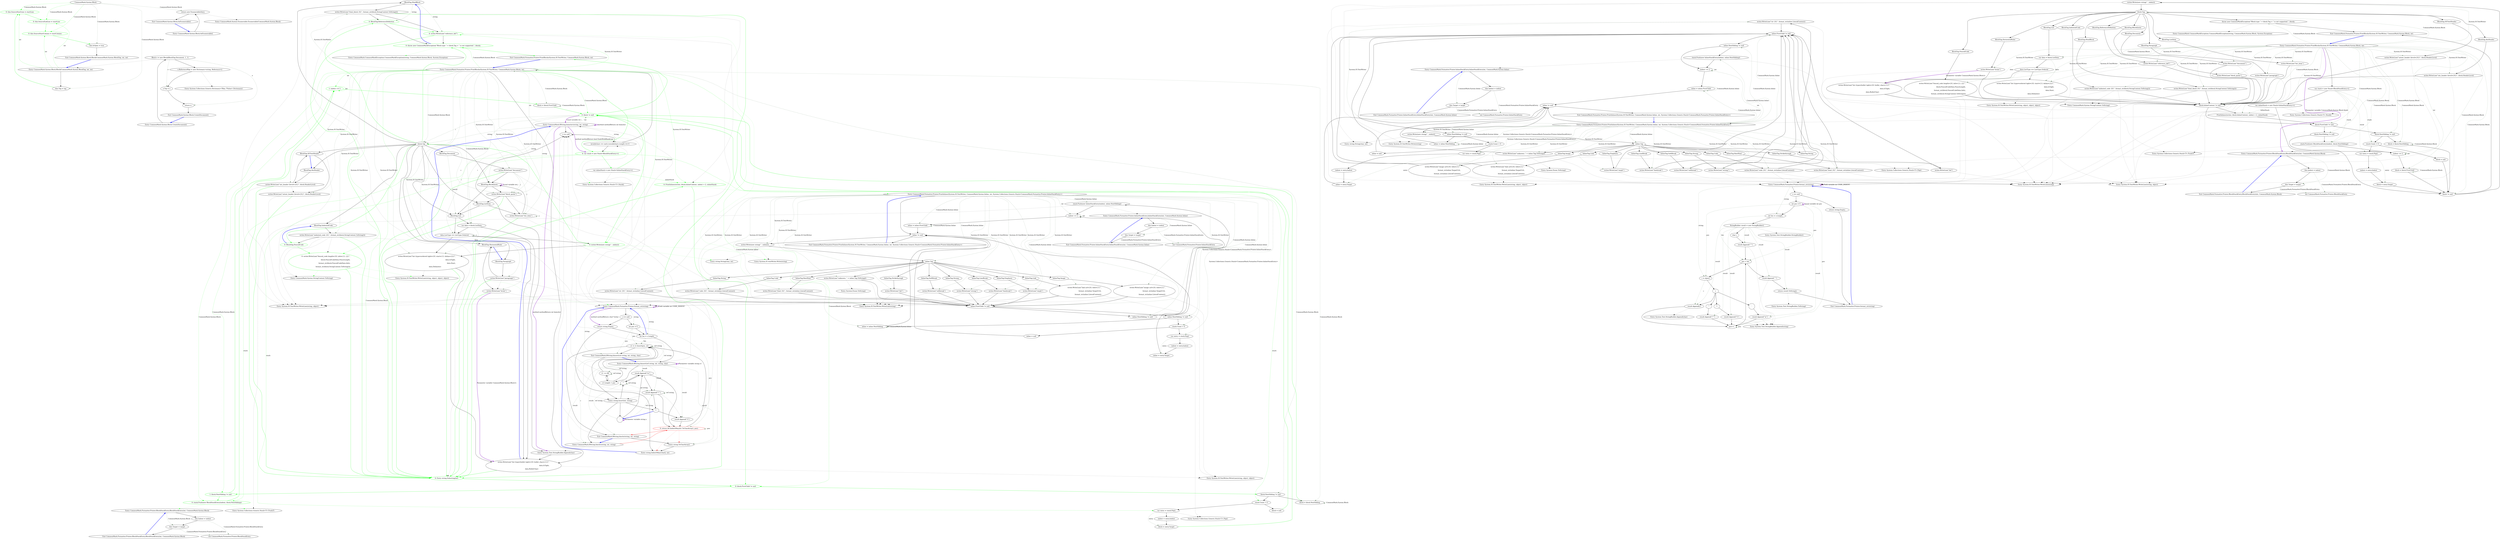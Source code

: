 digraph  {
d2 [cluster="CommonMark.Syntax.Block.Block(CommonMark.Syntax.BlockTag, int, int)", color=green, community=0, label="0: this.SourceStartLine = startLine", span="21-21"];
d18 [label="CommonMark.Syntax.Block", span=""];
d0 [cluster="CommonMark.Syntax.Block.Block(CommonMark.Syntax.BlockTag, int, int)", label="Entry CommonMark.Syntax.Block.Block(CommonMark.Syntax.BlockTag, int, int)", span="18-18"];
d1 [cluster="CommonMark.Syntax.Block.Block(CommonMark.Syntax.BlockTag, int, int)", label="this.Tag = tag", span="20-20"];
d3 [cluster="CommonMark.Syntax.Block.Block(CommonMark.Syntax.BlockTag, int, int)", color=green, community=0, label="0: this.SourceEndLine = startLine", span="22-22"];
d4 [cluster="CommonMark.Syntax.Block.Block(CommonMark.Syntax.BlockTag, int, int)", color=green, community=0, label="0: this.SourceStartColumn = startColumn", span="23-23"];
d5 [cluster="CommonMark.Syntax.Block.Block(CommonMark.Syntax.BlockTag, int, int)", label="this.IsOpen = true", span="24-24"];
d8 [cluster="CommonMark.Syntax.Block.AsEnumerable()", label="return new Enumerable(this);", span="34-34"];
d6 [cluster="CommonMark.Syntax.Block.Block(CommonMark.Syntax.BlockTag, int, int)", label="Exit CommonMark.Syntax.Block.Block(CommonMark.Syntax.BlockTag, int, int)", span="18-18"];
d12 [cluster="CommonMark.Syntax.Block.CreateDocument()", label="Block e = new Block(BlockTag.Document, 1, 1)", span="42-42"];
d7 [cluster="CommonMark.Syntax.Block.AsEnumerable()", label="Entry CommonMark.Syntax.Block.AsEnumerable()", span="32-32"];
d9 [cluster="CommonMark.Syntax.Block.AsEnumerable()", label="Exit CommonMark.Syntax.Block.AsEnumerable()", span="32-32"];
d10 [cluster="CommonMark.Syntax.Enumerable.Enumerable(CommonMark.Syntax.Block)", label="Entry CommonMark.Syntax.Enumerable.Enumerable(CommonMark.Syntax.Block)", span="9-9"];
d11 [cluster="CommonMark.Syntax.Block.CreateDocument()", label="Entry CommonMark.Syntax.Block.CreateDocument()", span="40-40"];
d13 [cluster="CommonMark.Syntax.Block.CreateDocument()", label="e.ReferenceMap = new Dictionary<string, Reference>()", span="43-43"];
d14 [cluster="CommonMark.Syntax.Block.CreateDocument()", label="e.Top = e", span="44-44"];
d15 [cluster="CommonMark.Syntax.Block.CreateDocument()", label="return e;", span="45-45"];
d16 [cluster="CommonMark.Syntax.Block.CreateDocument()", label="Exit CommonMark.Syntax.Block.CreateDocument()", span="40-40"];
d17 [cluster="System.Collections.Generic.Dictionary<TKey, TValue>.Dictionary()", label="Entry System.Collections.Generic.Dictionary<TKey, TValue>.Dictionary()", span="0-0"];
m0_55 [cluster="CommonMark.Formatter.Printer.PrintBlocks(System.IO.TextWriter, CommonMark.Syntax.Block, int)", file="BlockMethods.cs", label="BlockTag.HtmlBlock", span="113-113"];
m0_56 [cluster="CommonMark.Formatter.Printer.PrintBlocks(System.IO.TextWriter, CommonMark.Syntax.Block, int)", file="BlockMethods.cs", label="writer.WriteLine(''html_block {0}'', format_str(block.StringContent.ToString()))", span="114-114"];
m0_57 [cluster="CommonMark.Formatter.Printer.PrintBlocks(System.IO.TextWriter, CommonMark.Syntax.Block, int)", color=green, community=0, file="BlockMethods.cs", label="0: BlockTag.ReferenceDefinition", span="117-117"];
m0_58 [cluster="CommonMark.Formatter.Printer.PrintBlocks(System.IO.TextWriter, CommonMark.Syntax.Block, int)", color=green, community=0, file="BlockMethods.cs", label="0: writer.WriteLine(''reference_def'')", span="118-118"];
m0_59 [cluster="CommonMark.Formatter.Printer.PrintBlocks(System.IO.TextWriter, CommonMark.Syntax.Block, int)", color=green, community=0, file="BlockMethods.cs", label="0: throw new CommonMarkException(''Block type '' + block.Tag + '' is not supported.'', block);", span="122-122"];
m0_81 [cluster="System.IO.TextWriter.WriteLine(string, object)", file="BlockMethods.cs", label="Entry System.IO.TextWriter.WriteLine(string, object)", span="0-0"];
m0_23 [cluster="CommonMark.BString.bninchrr(string, int, string)", file="BlockMethods.cs", label="s == null", span="62-62"];
m0_76 [cluster="string.String(char, int)", file="BlockMethods.cs", label="Entry string.String(char, int)", span="0-0"];
m0_16 [cluster="CommonMark.Formatter.Printer.format_str(string)", file="BlockMethods.cs", label="result.Append(''\\\\'')", span="31-31"];
m0_87 [cluster="System.Collections.Generic.Stack<T>.Pop()", file="BlockMethods.cs", label="Entry System.Collections.Generic.Stack<T>.Pop()", span="0-0"];
m0_0 [cluster="CommonMark.Formatter.Printer.format_str(string)", file="BlockMethods.cs", label="Entry CommonMark.Formatter.Printer.format_str(string)", span="9-9"];
m0_1 [cluster="CommonMark.Formatter.Printer.format_str(string)", file="BlockMethods.cs", label="s == null", span="11-11"];
m0_3 [cluster="CommonMark.Formatter.Printer.format_str(string)", file="BlockMethods.cs", label="int pos = 0", span="14-14"];
m0_2 [cluster="CommonMark.Formatter.Printer.format_str(string)", file="BlockMethods.cs", label="return string.Empty;", span="12-12"];
m0_4 [cluster="CommonMark.Formatter.Printer.format_str(string)", file="BlockMethods.cs", label="int len = s.Length", span="15-15"];
m0_22 [cluster="CommonMark.BString.bninchrr(string, int, string)", file="BlockMethods.cs", label="Entry CommonMark.BString.bninchrr(string, int, string)", span="60-60"];
m0_125 [cluster="System.Enum.ToString()", file="BlockMethods.cs", label="Entry System.Enum.ToString()", span="0-0"];
m0_25 [cluster="CommonMark.BString.bninchrr(string, int, string)", file="BlockMethods.cs", label="invalidchars == null || invalidchars.Length == 0", span="65-65"];
m0_26 [cluster="CommonMark.Formatter.Printer.PrintBlocks(System.IO.TextWriter, CommonMark.Syntax.Block, int)", file="BlockMethods.cs", label="Entry CommonMark.Formatter.Printer.PrintBlocks(System.IO.TextWriter, CommonMark.Syntax.Block, int)", span="46-46"];
m0_29 [cluster="CommonMark.Formatter.Printer.PrintBlocks(System.IO.TextWriter, CommonMark.Syntax.Block, int)", color=green, community=0, file="BlockMethods.cs", label="0: block != null", span="51-51"];
m0_31 [cluster="CommonMark.Formatter.Printer.PrintBlocks(System.IO.TextWriter, CommonMark.Syntax.Block, int)", file="BlockMethods.cs", label="block.Tag", span="55-55"];
m0_34 [cluster="CommonMark.Formatter.Printer.PrintBlocks(System.IO.TextWriter, CommonMark.Syntax.Block, int)", file="BlockMethods.cs", label="BlockTag.BlockQuote", span="61-61"];
m0_35 [cluster="CommonMark.Formatter.Printer.PrintBlocks(System.IO.TextWriter, CommonMark.Syntax.Block, int)", file="BlockMethods.cs", label="writer.WriteLine(''block_quote'')", span="62-62"];
m0_24 [cluster="System.Text.StringBuilder.Append(char)", file="BlockMethods.cs", label="Entry System.Text.StringBuilder.Append(char)", span="0-0"];
m0_27 [cluster="CommonMark.Formatter.Printer.PrintBlocks(System.IO.TextWriter, CommonMark.Syntax.Block, int)", color=green, community=0, file="BlockMethods.cs", label="0: var stack = new Stack<BlockStackEntry>()", span="48-48"];
m0_28 [cluster="CommonMark.Formatter.Printer.PrintBlocks(System.IO.TextWriter, CommonMark.Syntax.Block, int)", file="BlockMethods.cs", label="var inlineStack = new Stack<InlineStackEntry>()", span="49-49"];
m0_30 [cluster="CommonMark.Formatter.Printer.PrintBlocks(System.IO.TextWriter, CommonMark.Syntax.Block, int)", color=green, community=0, file="BlockMethods.cs", label="0: writer.Write(new string(' ', indent))", span="53-53"];
m0_39 [cluster="CommonMark.Formatter.Printer.PrintBlocks(System.IO.TextWriter, CommonMark.Syntax.Block, int)", file="BlockMethods.cs", label="var data = block.ListData", span="70-70"];
m0_40 [cluster="CommonMark.Formatter.Printer.PrintBlocks(System.IO.TextWriter, CommonMark.Syntax.Block, int)", file="BlockMethods.cs", label="data.ListType == ListType.Ordered", span="71-71"];
m0_41 [cluster="CommonMark.Formatter.Printer.PrintBlocks(System.IO.TextWriter, CommonMark.Syntax.Block, int)", file="BlockMethods.cs", label="writer.WriteLine(''list (type=ordered tight={0} start={1} delim={2})'',\r\n                                 data.IsTight,\r\n                                 data.Start,\r\n                                 data.Delimiter)", span="73-76"];
m0_32 [cluster="CommonMark.Formatter.Printer.PrintBlocks(System.IO.TextWriter, CommonMark.Syntax.Block, int)", file="BlockMethods.cs", label="BlockTag.Document", span="57-57"];
m0_33 [cluster="CommonMark.Formatter.Printer.PrintBlocks(System.IO.TextWriter, CommonMark.Syntax.Block, int)", file="BlockMethods.cs", label="writer.WriteLine(''document'')", span="58-58"];
m0_38 [cluster="CommonMark.Formatter.Printer.PrintBlocks(System.IO.TextWriter, CommonMark.Syntax.Block, int)", file="BlockMethods.cs", label="BlockTag.List", span="69-69"];
m0_37 [cluster="CommonMark.Formatter.Printer.PrintBlocks(System.IO.TextWriter, CommonMark.Syntax.Block, int)", file="BlockMethods.cs", label="writer.WriteLine(''list_item'')", span="66-66"];
m0_36 [cluster="CommonMark.Formatter.Printer.PrintBlocks(System.IO.TextWriter, CommonMark.Syntax.Block, int)", file="BlockMethods.cs", label="BlockTag.ListItem", span="65-65"];
m0_42 [cluster="CommonMark.Formatter.Printer.PrintBlocks(System.IO.TextWriter, CommonMark.Syntax.Block, int)", file="BlockMethods.cs", label="writer.WriteLine(''list (type=bullet tight={0} bullet_char={1})'',\r\n                                 data.IsTight,\r\n                                 data.BulletChar)", span="80-82"];
m0_80 [cluster="System.IO.TextWriter.WriteLine(string, object, object)", file="BlockMethods.cs", label="Entry System.IO.TextWriter.WriteLine(string, object, object)", span="0-0"];
m0_51 [cluster="CommonMark.Formatter.Printer.PrintBlocks(System.IO.TextWriter, CommonMark.Syntax.Block, int)", file="BlockMethods.cs", label="BlockTag.IndentedCode", span="102-102"];
m0_52 [cluster="CommonMark.Formatter.Printer.PrintBlocks(System.IO.TextWriter, CommonMark.Syntax.Block, int)", file="BlockMethods.cs", label="writer.WriteLine(''indented_code {0}'', format_str(block.StringContent.ToString()))", span="103-103"];
m0_53 [cluster="CommonMark.Formatter.Printer.PrintBlocks(System.IO.TextWriter, CommonMark.Syntax.Block, int)", color=green, community=0, file="BlockMethods.cs", label="0: BlockTag.FencedCode", span="106-106"];
m0_47 [cluster="CommonMark.Formatter.Printer.PrintBlocks(System.IO.TextWriter, CommonMark.Syntax.Block, int)", file="BlockMethods.cs", label="BlockTag.Paragraph", span="94-94"];
m0_48 [cluster="CommonMark.Formatter.Printer.PrintBlocks(System.IO.TextWriter, CommonMark.Syntax.Block, int)", file="BlockMethods.cs", label="writer.WriteLine(''paragraph'')", span="95-95"];
m0_49 [cluster="CommonMark.Formatter.Printer.PrintBlocks(System.IO.TextWriter, CommonMark.Syntax.Block, int)", file="BlockMethods.cs", label="BlockTag.HorizontalRuler", span="98-98"];
m0_61 [cluster="CommonMark.Formatter.Printer.PrintBlocks(System.IO.TextWriter, CommonMark.Syntax.Block, int)", color=green, community=0, file="BlockMethods.cs", label="0: PrintInlines(writer, block.InlineContent, indent + 2, inlineStack)", span="127-127"];
m0_11 [cluster="CommonMark.Formatter.Printer.format_str(string)", file="BlockMethods.cs", label="'\n'", span="24-24"];
m0_12 [cluster="CommonMark.Formatter.Printer.format_str(string)", file="BlockMethods.cs", label="result.Append(''\\n'')", span="25-25"];
m0_13 [cluster="CommonMark.Formatter.Printer.format_str(string)", file="BlockMethods.cs", label="''''", span="27-27"];
m0_14 [cluster="CommonMark.Formatter.Printer.format_str(string)", file="BlockMethods.cs", label="result.Append(''\\\'''')", span="28-28"];
m0_15 [cluster="CommonMark.Formatter.Printer.format_str(string)", file="BlockMethods.cs", label="'\\'", span="30-30"];
m0_50 [cluster="CommonMark.Formatter.Printer.PrintBlocks(System.IO.TextWriter, CommonMark.Syntax.Block, int)", file="BlockMethods.cs", label="writer.WriteLine(''hrule'')", span="99-99"];
m0_83 [cluster="CommonMark.CommonMarkException.CommonMarkException(string, CommonMark.Syntax.Block, System.Exception)", file="BlockMethods.cs", label="Entry CommonMark.CommonMarkException.CommonMarkException(string, CommonMark.Syntax.Block, System.Exception)", span="51-51"];
m0_82 [cluster="CommonMark.Syntax.StringContent.ToString()", file="BlockMethods.cs", label="Entry CommonMark.Syntax.StringContent.ToString()", span="58-58"];
m0_9 [cluster="CommonMark.BString.binsert(ref string, int, string, char)", file="BlockMethods.cs", label="Exit CommonMark.BString.binsert(ref string, int, string, char)", span="29-29"];
m0_20 [cluster="string.ToCharArray()", file="BlockMethods.cs", label="Entry string.ToCharArray()", span="0-0"];
m0_5 [cluster="CommonMark.BString.binsert(ref string, int, string, char)", file="BlockMethods.cs", label="Entry CommonMark.BString.binsert(ref string, int, string, char)", span="29-29"];
m0_8 [cluster="CommonMark.BString.binsert(ref string, int, string, char)", file="BlockMethods.cs", label="s1 = s1.Insert(pos, s2)", span="33-33"];
m0_10 [cluster="string.Insert(int, string)", file="BlockMethods.cs", label="Entry string.Insert(int, string)", span="0-0"];
m0_17 [cluster="CommonMark.BString.binchr(string, int, string)", file="BlockMethods.cs", label="Entry CommonMark.BString.binchr(string, int, string)", span="49-49"];
m0_19 [cluster="CommonMark.BString.binchr(string, int, string)", file="BlockMethods.cs", label="Exit CommonMark.BString.binchr(string, int, string)", span="49-49"];
m0_18 [cluster="CommonMark.BString.binchr(string, int, string)", color=red, community=0, file="BlockMethods.cs", label="0: return b0.IndexOfAny(b1.ToCharArray(), pos);", span="51-51"];
m0_6 [cluster="CommonMark.BString.binsert(ref string, int, string, char)", file="BlockMethods.cs", label="s1.Length < pos", span="31-31"];
m0_7 [cluster="CommonMark.BString.binsert(ref string, int, string, char)", file="BlockMethods.cs", label="s1 += fill", span="32-32"];
m0_21 [cluster="string.IndexOfAny(char[], int)", file="BlockMethods.cs", label="Entry string.IndexOfAny(char[], int)", span="0-0"];
m0_78 [cluster="System.IO.TextWriter.WriteLine(string)", file="BlockMethods.cs", label="Entry System.IO.TextWriter.WriteLine(string)", span="0-0"];
m0_114 [cluster="CommonMark.Formatter.Printer.PrintInlines(System.IO.TextWriter, CommonMark.Syntax.Inline, int, System.Collections.Generic.Stack<CommonMark.Formatter.Printer.InlineStackEntry>)", file="BlockMethods.cs", label="stack.Push(new InlineStackEntry(indent, inline.NextSibling))", span="215-215"];
m0_84 [cluster="CommonMark.Formatter.Printer.PrintInlines(System.IO.TextWriter, CommonMark.Syntax.Inline, int, System.Collections.Generic.Stack<CommonMark.Formatter.Printer.InlineStackEntry>)", file="BlockMethods.cs", label="Entry CommonMark.Formatter.Printer.PrintInlines(System.IO.TextWriter, CommonMark.Syntax.Inline, int, System.Collections.Generic.Stack<CommonMark.Formatter.Printer.InlineStackEntry>)", span="155-155"];
m0_89 [cluster="CommonMark.Formatter.Printer.PrintInlines(System.IO.TextWriter, CommonMark.Syntax.Inline, int, System.Collections.Generic.Stack<CommonMark.Formatter.Printer.InlineStackEntry>)", file="BlockMethods.cs", label="writer.Write(new string(' ', indent))", span="159-159"];
m0_92 [cluster="CommonMark.Formatter.Printer.PrintInlines(System.IO.TextWriter, CommonMark.Syntax.Inline, int, System.Collections.Generic.Stack<CommonMark.Formatter.Printer.InlineStackEntry>)", file="BlockMethods.cs", label="writer.WriteLine(''str {0}'', format_str(inline.LiteralContent))", span="164-164"];
m0_98 [cluster="CommonMark.Formatter.Printer.PrintInlines(System.IO.TextWriter, CommonMark.Syntax.Inline, int, System.Collections.Generic.Stack<CommonMark.Formatter.Printer.InlineStackEntry>)", file="BlockMethods.cs", label="writer.WriteLine(''code {0}'', format_str(inline.LiteralContent))", span="176-176"];
m0_100 [cluster="CommonMark.Formatter.Printer.PrintInlines(System.IO.TextWriter, CommonMark.Syntax.Inline, int, System.Collections.Generic.Stack<CommonMark.Formatter.Printer.InlineStackEntry>)", file="BlockMethods.cs", label="writer.WriteLine(''html {0}'', format_str(inline.LiteralContent))", span="180-180"];
m0_102 [cluster="CommonMark.Formatter.Printer.PrintInlines(System.IO.TextWriter, CommonMark.Syntax.Inline, int, System.Collections.Generic.Stack<CommonMark.Formatter.Printer.InlineStackEntry>)", file="BlockMethods.cs", label="writer.WriteLine(''link url={0} title={1}'',\r\n                               format_str(inline.TargetUrl),\r\n                               format_str(inline.LiteralContent))", span="184-186"];
m0_104 [cluster="CommonMark.Formatter.Printer.PrintInlines(System.IO.TextWriter, CommonMark.Syntax.Inline, int, System.Collections.Generic.Stack<CommonMark.Formatter.Printer.InlineStackEntry>)", file="BlockMethods.cs", label="writer.WriteLine(''image url={0} title={1}'',\r\n                               format_str(inline.TargetUrl),\r\n                               format_str(inline.LiteralContent))", span="190-192"];
m0_94 [cluster="CommonMark.Formatter.Printer.PrintInlines(System.IO.TextWriter, CommonMark.Syntax.Inline, int, System.Collections.Generic.Stack<CommonMark.Formatter.Printer.InlineStackEntry>)", file="BlockMethods.cs", label="writer.WriteLine(''linebreak'')", span="168-168"];
m0_96 [cluster="CommonMark.Formatter.Printer.PrintInlines(System.IO.TextWriter, CommonMark.Syntax.Inline, int, System.Collections.Generic.Stack<CommonMark.Formatter.Printer.InlineStackEntry>)", file="BlockMethods.cs", label="writer.WriteLine(''softbreak'')", span="172-172"];
m0_106 [cluster="CommonMark.Formatter.Printer.PrintInlines(System.IO.TextWriter, CommonMark.Syntax.Inline, int, System.Collections.Generic.Stack<CommonMark.Formatter.Printer.InlineStackEntry>)", file="BlockMethods.cs", label="writer.WriteLine(''strong'')", span="196-196"];
m0_108 [cluster="CommonMark.Formatter.Printer.PrintInlines(System.IO.TextWriter, CommonMark.Syntax.Inline, int, System.Collections.Generic.Stack<CommonMark.Formatter.Printer.InlineStackEntry>)", file="BlockMethods.cs", label="writer.WriteLine(''emph'')", span="200-200"];
m0_110 [cluster="CommonMark.Formatter.Printer.PrintInlines(System.IO.TextWriter, CommonMark.Syntax.Inline, int, System.Collections.Generic.Stack<CommonMark.Formatter.Printer.InlineStackEntry>)", file="BlockMethods.cs", label="writer.WriteLine(''del'')", span="204-204"];
m0_111 [cluster="CommonMark.Formatter.Printer.PrintInlines(System.IO.TextWriter, CommonMark.Syntax.Inline, int, System.Collections.Generic.Stack<CommonMark.Formatter.Printer.InlineStackEntry>)", file="BlockMethods.cs", label="writer.WriteLine(''unknown: '' + inline.Tag.ToString())", span="208-208"];
m0_124 [cluster="CommonMark.Formatter.Printer.PrintInlines(System.IO.TextWriter, CommonMark.Syntax.Inline, int, System.Collections.Generic.Stack<CommonMark.Formatter.Printer.InlineStackEntry>)", file="BlockMethods.cs", label="Exit CommonMark.Formatter.Printer.PrintInlines(System.IO.TextWriter, CommonMark.Syntax.Inline, int, System.Collections.Generic.Stack<CommonMark.Formatter.Printer.InlineStackEntry>)", span="155-155"];
m0_88 [cluster="CommonMark.Formatter.Printer.PrintInlines(System.IO.TextWriter, CommonMark.Syntax.Inline, int, System.Collections.Generic.Stack<CommonMark.Formatter.Printer.InlineStackEntry>)", file="BlockMethods.cs", label="inline != null", span="157-157"];
m0_90 [cluster="CommonMark.Formatter.Printer.PrintInlines(System.IO.TextWriter, CommonMark.Syntax.Inline, int, System.Collections.Generic.Stack<CommonMark.Formatter.Printer.InlineStackEntry>)", file="BlockMethods.cs", label="inline.Tag", span="161-161"];
m0_112 [cluster="CommonMark.Formatter.Printer.PrintInlines(System.IO.TextWriter, CommonMark.Syntax.Inline, int, System.Collections.Generic.Stack<CommonMark.Formatter.Printer.InlineStackEntry>)", file="BlockMethods.cs", label="inline.FirstChild != null", span="212-212"];
m0_113 [cluster="CommonMark.Formatter.Printer.PrintInlines(System.IO.TextWriter, CommonMark.Syntax.Inline, int, System.Collections.Generic.Stack<CommonMark.Formatter.Printer.InlineStackEntry>)", file="BlockMethods.cs", label="inline.NextSibling != null", span="214-214"];
m0_115 [cluster="CommonMark.Formatter.Printer.PrintInlines(System.IO.TextWriter, CommonMark.Syntax.Inline, int, System.Collections.Generic.Stack<CommonMark.Formatter.Printer.InlineStackEntry>)", file="BlockMethods.cs", label="indent += 2", span="217-217"];
m0_116 [cluster="CommonMark.Formatter.Printer.PrintInlines(System.IO.TextWriter, CommonMark.Syntax.Inline, int, System.Collections.Generic.Stack<CommonMark.Formatter.Printer.InlineStackEntry>)", file="BlockMethods.cs", label="inline = inline.FirstChild", span="218-218"];
m0_117 [cluster="CommonMark.Formatter.Printer.PrintInlines(System.IO.TextWriter, CommonMark.Syntax.Inline, int, System.Collections.Generic.Stack<CommonMark.Formatter.Printer.InlineStackEntry>)", file="BlockMethods.cs", label="inline.NextSibling != null", span="220-220"];
m0_118 [cluster="CommonMark.Formatter.Printer.PrintInlines(System.IO.TextWriter, CommonMark.Syntax.Inline, int, System.Collections.Generic.Stack<CommonMark.Formatter.Printer.InlineStackEntry>)", file="BlockMethods.cs", label="inline = inline.NextSibling", span="222-222"];
m0_119 [cluster="CommonMark.Formatter.Printer.PrintInlines(System.IO.TextWriter, CommonMark.Syntax.Inline, int, System.Collections.Generic.Stack<CommonMark.Formatter.Printer.InlineStackEntry>)", file="BlockMethods.cs", label="stack.Count > 0", span="224-224"];
m0_120 [cluster="CommonMark.Formatter.Printer.PrintInlines(System.IO.TextWriter, CommonMark.Syntax.Inline, int, System.Collections.Generic.Stack<CommonMark.Formatter.Printer.InlineStackEntry>)", file="BlockMethods.cs", label="var entry = stack.Pop()", span="226-226"];
m0_91 [cluster="CommonMark.Formatter.Printer.PrintInlines(System.IO.TextWriter, CommonMark.Syntax.Inline, int, System.Collections.Generic.Stack<CommonMark.Formatter.Printer.InlineStackEntry>)", file="BlockMethods.cs", label="InlineTag.String", span="163-163"];
m0_97 [cluster="CommonMark.Formatter.Printer.PrintInlines(System.IO.TextWriter, CommonMark.Syntax.Inline, int, System.Collections.Generic.Stack<CommonMark.Formatter.Printer.InlineStackEntry>)", file="BlockMethods.cs", label="InlineTag.Code", span="175-175"];
m0_99 [cluster="CommonMark.Formatter.Printer.PrintInlines(System.IO.TextWriter, CommonMark.Syntax.Inline, int, System.Collections.Generic.Stack<CommonMark.Formatter.Printer.InlineStackEntry>)", file="BlockMethods.cs", label="InlineTag.RawHtml", span="179-179"];
m0_101 [cluster="CommonMark.Formatter.Printer.PrintInlines(System.IO.TextWriter, CommonMark.Syntax.Inline, int, System.Collections.Generic.Stack<CommonMark.Formatter.Printer.InlineStackEntry>)", file="BlockMethods.cs", label="InlineTag.Link", span="183-183"];
m0_103 [cluster="CommonMark.Formatter.Printer.PrintInlines(System.IO.TextWriter, CommonMark.Syntax.Inline, int, System.Collections.Generic.Stack<CommonMark.Formatter.Printer.InlineStackEntry>)", file="BlockMethods.cs", label="InlineTag.Image", span="189-189"];
m0_93 [cluster="CommonMark.Formatter.Printer.PrintInlines(System.IO.TextWriter, CommonMark.Syntax.Inline, int, System.Collections.Generic.Stack<CommonMark.Formatter.Printer.InlineStackEntry>)", file="BlockMethods.cs", label="InlineTag.LineBreak", span="167-167"];
m0_95 [cluster="CommonMark.Formatter.Printer.PrintInlines(System.IO.TextWriter, CommonMark.Syntax.Inline, int, System.Collections.Generic.Stack<CommonMark.Formatter.Printer.InlineStackEntry>)", file="BlockMethods.cs", label="InlineTag.SoftBreak", span="171-171"];
m0_105 [cluster="CommonMark.Formatter.Printer.PrintInlines(System.IO.TextWriter, CommonMark.Syntax.Inline, int, System.Collections.Generic.Stack<CommonMark.Formatter.Printer.InlineStackEntry>)", file="BlockMethods.cs", label="InlineTag.Strong", span="195-195"];
m0_107 [cluster="CommonMark.Formatter.Printer.PrintInlines(System.IO.TextWriter, CommonMark.Syntax.Inline, int, System.Collections.Generic.Stack<CommonMark.Formatter.Printer.InlineStackEntry>)", file="BlockMethods.cs", label="InlineTag.Emphasis", span="199-199"];
m0_109 [cluster="CommonMark.Formatter.Printer.PrintInlines(System.IO.TextWriter, CommonMark.Syntax.Inline, int, System.Collections.Generic.Stack<CommonMark.Formatter.Printer.InlineStackEntry>)", file="BlockMethods.cs", label="InlineTag.Strikethrough", span="203-203"];
m0_123 [cluster="CommonMark.Formatter.Printer.PrintInlines(System.IO.TextWriter, CommonMark.Syntax.Inline, int, System.Collections.Generic.Stack<CommonMark.Formatter.Printer.InlineStackEntry>)", file="BlockMethods.cs", label="inline = null", span="232-232"];
m0_122 [cluster="CommonMark.Formatter.Printer.PrintInlines(System.IO.TextWriter, CommonMark.Syntax.Inline, int, System.Collections.Generic.Stack<CommonMark.Formatter.Printer.InlineStackEntry>)", file="BlockMethods.cs", label="inline = entry.Target", span="228-228"];
m0_121 [cluster="CommonMark.Formatter.Printer.PrintInlines(System.IO.TextWriter, CommonMark.Syntax.Inline, int, System.Collections.Generic.Stack<CommonMark.Formatter.Printer.InlineStackEntry>)", file="BlockMethods.cs", label="indent = entry.Indent", span="227-227"];
m0_46 [cluster="CommonMark.Formatter.Printer.PrintBlocks(System.IO.TextWriter, CommonMark.Syntax.Block, int)", file="BlockMethods.cs", label="writer.WriteLine(''setext_header (level={0})'', block.HeaderLevel)", span="91-91"];
m0_43 [cluster="CommonMark.Formatter.Printer.PrintBlocks(System.IO.TextWriter, CommonMark.Syntax.Block, int)", file="BlockMethods.cs", label="BlockTag.AtxHeader", span="86-86"];
m0_44 [cluster="CommonMark.Formatter.Printer.PrintBlocks(System.IO.TextWriter, CommonMark.Syntax.Block, int)", file="BlockMethods.cs", label="writer.WriteLine(''atx_header (level={0})'', block.HeaderLevel)", span="87-87"];
m0_45 [cluster="CommonMark.Formatter.Printer.PrintBlocks(System.IO.TextWriter, CommonMark.Syntax.Block, int)", file="BlockMethods.cs", label="BlockTag.SETextHeader", span="90-90"];
m0_54 [cluster="CommonMark.Formatter.Printer.PrintBlocks(System.IO.TextWriter, CommonMark.Syntax.Block, int)", color=green, community=0, file="BlockMethods.cs", label="0: writer.WriteLine(''fenced_code length={0} info={1} {2}'',\r\n                               block.FencedCodeData.FenceLength,\r\n                               format_str(block.FencedCodeData.Info),\r\n                               format_str(block.StringContent.ToString()))", span="107-110"];
m0_64 [cluster="CommonMark.Formatter.Printer.PrintBlocks(System.IO.TextWriter, CommonMark.Syntax.Block, int)", color=green, community=0, file="BlockMethods.cs", label="0: stack.Push(new BlockStackEntry(indent, block.NextSibling))", span="133-133"];
m0_69 [cluster="CommonMark.Formatter.Printer.PrintBlocks(System.IO.TextWriter, CommonMark.Syntax.Block, int)", file="BlockMethods.cs", label="stack.Count > 0", span="142-142"];
m0_70 [cluster="CommonMark.Formatter.Printer.PrintBlocks(System.IO.TextWriter, CommonMark.Syntax.Block, int)", file="BlockMethods.cs", label="var entry = stack.Pop()", span="144-144"];
m0_66 [cluster="CommonMark.Formatter.Printer.PrintBlocks(System.IO.TextWriter, CommonMark.Syntax.Block, int)", file="BlockMethods.cs", label="block = block.FirstChild", span="136-136"];
m0_68 [cluster="CommonMark.Formatter.Printer.PrintBlocks(System.IO.TextWriter, CommonMark.Syntax.Block, int)", file="BlockMethods.cs", label="block = block.NextSibling", span="140-140"];
m0_73 [cluster="CommonMark.Formatter.Printer.PrintBlocks(System.IO.TextWriter, CommonMark.Syntax.Block, int)", file="BlockMethods.cs", label="block = null", span="150-150"];
m0_72 [cluster="CommonMark.Formatter.Printer.PrintBlocks(System.IO.TextWriter, CommonMark.Syntax.Block, int)", file="BlockMethods.cs", label="block = entry.Target", span="146-146"];
m0_60 [cluster="string.Substring(int)", color=green, community=0, file="BlockMethods.cs", label="0: Entry string.Substring(int)", span="0-0"];
m0_62 [cluster="CommonMark.Formatter.Printer.PrintBlocks(System.IO.TextWriter, CommonMark.Syntax.Block, int)", color=green, community=0, file="BlockMethods.cs", label="0: block.FirstChild != null", span="130-130"];
m0_63 [cluster="CommonMark.Formatter.Printer.PrintBlocks(System.IO.TextWriter, CommonMark.Syntax.Block, int)", color=green, community=0, file="BlockMethods.cs", label="1: block.NextSibling != null", span="132-132"];
m0_67 [cluster="CommonMark.Formatter.Printer.PrintBlocks(System.IO.TextWriter, CommonMark.Syntax.Block, int)", file="BlockMethods.cs", label="block.NextSibling != null", span="138-138"];
m0_65 [cluster="CommonMark.Formatter.Printer.PrintBlocks(System.IO.TextWriter, CommonMark.Syntax.Block, int)", color=green, community=0, file="BlockMethods.cs", label="1: indent += 2", span="135-135"];
m0_71 [cluster="CommonMark.Formatter.Printer.PrintBlocks(System.IO.TextWriter, CommonMark.Syntax.Block, int)", file="BlockMethods.cs", label="indent = entry.Indent", span="145-145"];
m0_74 [cluster="CommonMark.Formatter.Printer.PrintBlocks(System.IO.TextWriter, CommonMark.Syntax.Block, int)", file="BlockMethods.cs", label="Exit CommonMark.Formatter.Printer.PrintBlocks(System.IO.TextWriter, CommonMark.Syntax.Block, int)", span="46-46"];
m0_75 [cluster="System.Collections.Generic.Stack<T>.Stack()", file="BlockMethods.cs", label="Entry System.Collections.Generic.Stack<T>.Stack()", span="0-0"];
m0_77 [cluster="System.IO.TextWriter.Write(string)", file="BlockMethods.cs", label="Entry System.IO.TextWriter.Write(string)", span="0-0"];
m0_129 [cluster="CommonMark.Formatter.Printer.BlockStackEntry.BlockStackEntry(int, CommonMark.Syntax.Block)", file="BlockMethods.cs", label="Exit CommonMark.Formatter.Printer.BlockStackEntry.BlockStackEntry(int, CommonMark.Syntax.Block)", span="241-241"];
m0_85 [cluster="CommonMark.Formatter.Printer.BlockStackEntry.BlockStackEntry(int, CommonMark.Syntax.Block)", file="BlockMethods.cs", label="Entry CommonMark.Formatter.Printer.BlockStackEntry.BlockStackEntry(int, CommonMark.Syntax.Block)", span="241-241"];
m0_127 [cluster="CommonMark.Formatter.Printer.BlockStackEntry.BlockStackEntry(int, CommonMark.Syntax.Block)", file="BlockMethods.cs", label="this.Indent = indent", span="243-243"];
m0_128 [cluster="CommonMark.Formatter.Printer.BlockStackEntry.BlockStackEntry(int, CommonMark.Syntax.Block)", file="BlockMethods.cs", label="this.Target = target", span="244-244"];
m0_86 [cluster="System.Collections.Generic.Stack<T>.Push(T)", file="BlockMethods.cs", label="Entry System.Collections.Generic.Stack<T>.Push(T)", span="0-0"];
m0_132 [cluster="CommonMark.Formatter.Printer.InlineStackEntry.InlineStackEntry(int, CommonMark.Syntax.Inline)", file="BlockMethods.cs", label="Exit CommonMark.Formatter.Printer.InlineStackEntry.InlineStackEntry(int, CommonMark.Syntax.Inline)", span="251-251"];
m0_126 [cluster="CommonMark.Formatter.Printer.InlineStackEntry.InlineStackEntry(int, CommonMark.Syntax.Inline)", file="BlockMethods.cs", label="Entry CommonMark.Formatter.Printer.InlineStackEntry.InlineStackEntry(int, CommonMark.Syntax.Inline)", span="251-251"];
m0_130 [cluster="CommonMark.Formatter.Printer.InlineStackEntry.InlineStackEntry(int, CommonMark.Syntax.Inline)", file="BlockMethods.cs", label="this.Indent = indent", span="253-253"];
m0_131 [cluster="CommonMark.Formatter.Printer.InlineStackEntry.InlineStackEntry(int, CommonMark.Syntax.Inline)", file="BlockMethods.cs", label="this.Target = target", span="254-254"];
m0_79 [cluster="System.IO.TextWriter.WriteLine(string, object, object, object)", file="BlockMethods.cs", label="Entry System.IO.TextWriter.WriteLine(string, object, object, object)", span="0-0"];
m0_133 [file="BlockMethods.cs", label="out CommonMark.Formatter.Printer.BlockStackEntry", span=""];
m0_134 [file="BlockMethods.cs", label="out CommonMark.Formatter.Printer.InlineStackEntry", span=""];
m4_81 [cluster="System.IO.TextWriter.WriteLine(string, object)", file="Utilities.cs", label="Entry System.IO.TextWriter.WriteLine(string, object)", span="0-0"];
m4_23 [cluster="System.Text.StringBuilder.Append(string)", file="Utilities.cs", label="Entry System.Text.StringBuilder.Append(string)", span="0-0"];
m4_76 [cluster="string.String(char, int)", file="Utilities.cs", label="Entry string.String(char, int)", span="0-0"];
m4_87 [cluster="System.Collections.Generic.Stack<T>.Pop()", file="Utilities.cs", label="Entry System.Collections.Generic.Stack<T>.Pop()", span="0-0"];
m4_22 [cluster="System.Text.StringBuilder.StringBuilder()", file="Utilities.cs", label="Entry System.Text.StringBuilder.StringBuilder()", span="0-0"];
m4_125 [cluster="System.Enum.ToString()", file="Utilities.cs", label="Entry System.Enum.ToString()", span="0-0"];
m4_25 [cluster="System.Text.StringBuilder.ToString()", file="Utilities.cs", label="Entry System.Text.StringBuilder.ToString()", span="0-0"];
m4_80 [cluster="System.IO.TextWriter.WriteLine(string, object, object)", file="Utilities.cs", label="Entry System.IO.TextWriter.WriteLine(string, object, object)", span="0-0"];
m4_24 [cluster="System.Text.StringBuilder.Append(char)", file="Utilities.cs", label="Entry System.Text.StringBuilder.Append(char)", span="0-0"];
m4_83 [cluster="CommonMark.CommonMarkException.CommonMarkException(string, CommonMark.Syntax.Block, System.Exception)", file="Utilities.cs", label="Entry CommonMark.CommonMarkException.CommonMarkException(string, CommonMark.Syntax.Block, System.Exception)", span="51-51"];
m4_82 [cluster="CommonMark.Syntax.StringContent.ToString()", file="Utilities.cs", label="Entry CommonMark.Syntax.StringContent.ToString()", span="58-58"];
m4_0 [cluster="CommonMark.Formatter.Printer.format_str(string)", file="Utilities.cs", label="Entry CommonMark.Formatter.Printer.format_str(string)", span="9-9"];
m4_1 [cluster="CommonMark.Formatter.Printer.format_str(string)", file="Utilities.cs", label="s == null", span="11-11"];
m4_4 [cluster="CommonMark.Formatter.Printer.format_str(string)", file="Utilities.cs", label="int len = s.Length", span="15-15"];
m4_9 [cluster="CommonMark.Formatter.Printer.format_str(string)", file="Utilities.cs", label="c = s[pos]", span="21-21"];
m4_2 [cluster="CommonMark.Formatter.Printer.format_str(string)", file="Utilities.cs", label="return string.Empty;", span="12-12"];
m4_3 [cluster="CommonMark.Formatter.Printer.format_str(string)", file="Utilities.cs", label="int pos = 0", span="14-14"];
m4_8 [cluster="CommonMark.Formatter.Printer.format_str(string)", file="Utilities.cs", label="pos < len", span="19-19"];
m4_18 [cluster="CommonMark.Formatter.Printer.format_str(string)", file="Utilities.cs", label="pos++", span="37-37"];
m4_5 [cluster="CommonMark.Formatter.Printer.format_str(string)", file="Utilities.cs", label="StringBuilder result = new StringBuilder()", span="16-16"];
m4_6 [cluster="CommonMark.Formatter.Printer.format_str(string)", file="Utilities.cs", label="char c", span="17-17"];
m4_7 [cluster="CommonMark.Formatter.Printer.format_str(string)", file="Utilities.cs", label="result.Append(''\'''')", span="18-18"];
m4_12 [cluster="CommonMark.Formatter.Printer.format_str(string)", file="Utilities.cs", label="result.Append(''\\n'')", span="25-25"];
m4_14 [cluster="CommonMark.Formatter.Printer.format_str(string)", file="Utilities.cs", label="result.Append(''\\\'''')", span="28-28"];
m4_16 [cluster="CommonMark.Formatter.Printer.format_str(string)", file="Utilities.cs", label="result.Append(''\\\\'')", span="31-31"];
m4_17 [cluster="CommonMark.Formatter.Printer.format_str(string)", file="Utilities.cs", label="result.Append(c)", span="34-34"];
m4_19 [cluster="CommonMark.Formatter.Printer.format_str(string)", file="Utilities.cs", label="result.Append(''\'''')", span="39-39"];
m4_20 [cluster="CommonMark.Formatter.Printer.format_str(string)", file="Utilities.cs", label="return result.ToString();", span="40-40"];
m4_10 [cluster="CommonMark.Formatter.Printer.format_str(string)", file="Utilities.cs", label=c, span="22-22"];
m4_11 [cluster="CommonMark.Formatter.Printer.format_str(string)", file="Utilities.cs", label="'\n'", span="24-24"];
m4_13 [cluster="CommonMark.Formatter.Printer.format_str(string)", file="Utilities.cs", label="''''", span="27-27"];
m4_15 [cluster="CommonMark.Formatter.Printer.format_str(string)", file="Utilities.cs", label="'\\'", span="30-30"];
m4_21 [cluster="CommonMark.Formatter.Printer.format_str(string)", file="Utilities.cs", label="Exit CommonMark.Formatter.Printer.format_str(string)", span="9-9"];
m4_78 [cluster="System.IO.TextWriter.WriteLine(string)", file="Utilities.cs", label="Entry System.IO.TextWriter.WriteLine(string)", span="0-0"];
m4_124 [cluster="CommonMark.Formatter.Printer.PrintInlines(System.IO.TextWriter, CommonMark.Syntax.Inline, int, System.Collections.Generic.Stack<CommonMark.Formatter.Printer.InlineStackEntry>)", file="Utilities.cs", label="Exit CommonMark.Formatter.Printer.PrintInlines(System.IO.TextWriter, CommonMark.Syntax.Inline, int, System.Collections.Generic.Stack<CommonMark.Formatter.Printer.InlineStackEntry>)", span="155-155"];
m4_84 [cluster="CommonMark.Formatter.Printer.PrintInlines(System.IO.TextWriter, CommonMark.Syntax.Inline, int, System.Collections.Generic.Stack<CommonMark.Formatter.Printer.InlineStackEntry>)", file="Utilities.cs", label="Entry CommonMark.Formatter.Printer.PrintInlines(System.IO.TextWriter, CommonMark.Syntax.Inline, int, System.Collections.Generic.Stack<CommonMark.Formatter.Printer.InlineStackEntry>)", span="155-155"];
m4_88 [cluster="CommonMark.Formatter.Printer.PrintInlines(System.IO.TextWriter, CommonMark.Syntax.Inline, int, System.Collections.Generic.Stack<CommonMark.Formatter.Printer.InlineStackEntry>)", file="Utilities.cs", label="inline != null", span="157-157"];
m4_89 [cluster="CommonMark.Formatter.Printer.PrintInlines(System.IO.TextWriter, CommonMark.Syntax.Inline, int, System.Collections.Generic.Stack<CommonMark.Formatter.Printer.InlineStackEntry>)", file="Utilities.cs", label="writer.Write(new string(' ', indent))", span="159-159"];
m4_90 [cluster="CommonMark.Formatter.Printer.PrintInlines(System.IO.TextWriter, CommonMark.Syntax.Inline, int, System.Collections.Generic.Stack<CommonMark.Formatter.Printer.InlineStackEntry>)", file="Utilities.cs", label="inline.Tag", span="161-161"];
m4_92 [cluster="CommonMark.Formatter.Printer.PrintInlines(System.IO.TextWriter, CommonMark.Syntax.Inline, int, System.Collections.Generic.Stack<CommonMark.Formatter.Printer.InlineStackEntry>)", file="Utilities.cs", label="writer.WriteLine(''str {0}'', format_str(inline.LiteralContent))", span="164-164"];
m4_94 [cluster="CommonMark.Formatter.Printer.PrintInlines(System.IO.TextWriter, CommonMark.Syntax.Inline, int, System.Collections.Generic.Stack<CommonMark.Formatter.Printer.InlineStackEntry>)", file="Utilities.cs", label="writer.WriteLine(''linebreak'')", span="168-168"];
m4_96 [cluster="CommonMark.Formatter.Printer.PrintInlines(System.IO.TextWriter, CommonMark.Syntax.Inline, int, System.Collections.Generic.Stack<CommonMark.Formatter.Printer.InlineStackEntry>)", file="Utilities.cs", label="writer.WriteLine(''softbreak'')", span="172-172"];
m4_98 [cluster="CommonMark.Formatter.Printer.PrintInlines(System.IO.TextWriter, CommonMark.Syntax.Inline, int, System.Collections.Generic.Stack<CommonMark.Formatter.Printer.InlineStackEntry>)", file="Utilities.cs", label="writer.WriteLine(''code {0}'', format_str(inline.LiteralContent))", span="176-176"];
m4_100 [cluster="CommonMark.Formatter.Printer.PrintInlines(System.IO.TextWriter, CommonMark.Syntax.Inline, int, System.Collections.Generic.Stack<CommonMark.Formatter.Printer.InlineStackEntry>)", file="Utilities.cs", label="writer.WriteLine(''html {0}'', format_str(inline.LiteralContent))", span="180-180"];
m4_102 [cluster="CommonMark.Formatter.Printer.PrintInlines(System.IO.TextWriter, CommonMark.Syntax.Inline, int, System.Collections.Generic.Stack<CommonMark.Formatter.Printer.InlineStackEntry>)", file="Utilities.cs", label="writer.WriteLine(''link url={0} title={1}'',\r\n                               format_str(inline.TargetUrl),\r\n                               format_str(inline.LiteralContent))", span="184-186"];
m4_104 [cluster="CommonMark.Formatter.Printer.PrintInlines(System.IO.TextWriter, CommonMark.Syntax.Inline, int, System.Collections.Generic.Stack<CommonMark.Formatter.Printer.InlineStackEntry>)", file="Utilities.cs", label="writer.WriteLine(''image url={0} title={1}'',\r\n                               format_str(inline.TargetUrl),\r\n                               format_str(inline.LiteralContent))", span="190-192"];
m4_106 [cluster="CommonMark.Formatter.Printer.PrintInlines(System.IO.TextWriter, CommonMark.Syntax.Inline, int, System.Collections.Generic.Stack<CommonMark.Formatter.Printer.InlineStackEntry>)", file="Utilities.cs", label="writer.WriteLine(''strong'')", span="196-196"];
m4_108 [cluster="CommonMark.Formatter.Printer.PrintInlines(System.IO.TextWriter, CommonMark.Syntax.Inline, int, System.Collections.Generic.Stack<CommonMark.Formatter.Printer.InlineStackEntry>)", file="Utilities.cs", label="writer.WriteLine(''emph'')", span="200-200"];
m4_110 [cluster="CommonMark.Formatter.Printer.PrintInlines(System.IO.TextWriter, CommonMark.Syntax.Inline, int, System.Collections.Generic.Stack<CommonMark.Formatter.Printer.InlineStackEntry>)", file="Utilities.cs", label="writer.WriteLine(''del'')", span="204-204"];
m4_111 [cluster="CommonMark.Formatter.Printer.PrintInlines(System.IO.TextWriter, CommonMark.Syntax.Inline, int, System.Collections.Generic.Stack<CommonMark.Formatter.Printer.InlineStackEntry>)", file="Utilities.cs", label="writer.WriteLine(''unknown: '' + inline.Tag.ToString())", span="208-208"];
m4_112 [cluster="CommonMark.Formatter.Printer.PrintInlines(System.IO.TextWriter, CommonMark.Syntax.Inline, int, System.Collections.Generic.Stack<CommonMark.Formatter.Printer.InlineStackEntry>)", file="Utilities.cs", label="inline.FirstChild != null", span="212-212"];
m4_113 [cluster="CommonMark.Formatter.Printer.PrintInlines(System.IO.TextWriter, CommonMark.Syntax.Inline, int, System.Collections.Generic.Stack<CommonMark.Formatter.Printer.InlineStackEntry>)", file="Utilities.cs", label="inline.NextSibling != null", span="214-214"];
m4_114 [cluster="CommonMark.Formatter.Printer.PrintInlines(System.IO.TextWriter, CommonMark.Syntax.Inline, int, System.Collections.Generic.Stack<CommonMark.Formatter.Printer.InlineStackEntry>)", file="Utilities.cs", label="stack.Push(new InlineStackEntry(indent, inline.NextSibling))", span="215-215"];
m4_115 [cluster="CommonMark.Formatter.Printer.PrintInlines(System.IO.TextWriter, CommonMark.Syntax.Inline, int, System.Collections.Generic.Stack<CommonMark.Formatter.Printer.InlineStackEntry>)", file="Utilities.cs", label="indent += 2", span="217-217"];
m4_116 [cluster="CommonMark.Formatter.Printer.PrintInlines(System.IO.TextWriter, CommonMark.Syntax.Inline, int, System.Collections.Generic.Stack<CommonMark.Formatter.Printer.InlineStackEntry>)", file="Utilities.cs", label="inline = inline.FirstChild", span="218-218"];
m4_117 [cluster="CommonMark.Formatter.Printer.PrintInlines(System.IO.TextWriter, CommonMark.Syntax.Inline, int, System.Collections.Generic.Stack<CommonMark.Formatter.Printer.InlineStackEntry>)", file="Utilities.cs", label="inline.NextSibling != null", span="220-220"];
m4_118 [cluster="CommonMark.Formatter.Printer.PrintInlines(System.IO.TextWriter, CommonMark.Syntax.Inline, int, System.Collections.Generic.Stack<CommonMark.Formatter.Printer.InlineStackEntry>)", file="Utilities.cs", label="inline = inline.NextSibling", span="222-222"];
m4_119 [cluster="CommonMark.Formatter.Printer.PrintInlines(System.IO.TextWriter, CommonMark.Syntax.Inline, int, System.Collections.Generic.Stack<CommonMark.Formatter.Printer.InlineStackEntry>)", file="Utilities.cs", label="stack.Count > 0", span="224-224"];
m4_120 [cluster="CommonMark.Formatter.Printer.PrintInlines(System.IO.TextWriter, CommonMark.Syntax.Inline, int, System.Collections.Generic.Stack<CommonMark.Formatter.Printer.InlineStackEntry>)", file="Utilities.cs", label="var entry = stack.Pop()", span="226-226"];
m4_91 [cluster="CommonMark.Formatter.Printer.PrintInlines(System.IO.TextWriter, CommonMark.Syntax.Inline, int, System.Collections.Generic.Stack<CommonMark.Formatter.Printer.InlineStackEntry>)", file="Utilities.cs", label="InlineTag.String", span="163-163"];
m4_93 [cluster="CommonMark.Formatter.Printer.PrintInlines(System.IO.TextWriter, CommonMark.Syntax.Inline, int, System.Collections.Generic.Stack<CommonMark.Formatter.Printer.InlineStackEntry>)", file="Utilities.cs", label="InlineTag.LineBreak", span="167-167"];
m4_95 [cluster="CommonMark.Formatter.Printer.PrintInlines(System.IO.TextWriter, CommonMark.Syntax.Inline, int, System.Collections.Generic.Stack<CommonMark.Formatter.Printer.InlineStackEntry>)", file="Utilities.cs", label="InlineTag.SoftBreak", span="171-171"];
m4_97 [cluster="CommonMark.Formatter.Printer.PrintInlines(System.IO.TextWriter, CommonMark.Syntax.Inline, int, System.Collections.Generic.Stack<CommonMark.Formatter.Printer.InlineStackEntry>)", file="Utilities.cs", label="InlineTag.Code", span="175-175"];
m4_99 [cluster="CommonMark.Formatter.Printer.PrintInlines(System.IO.TextWriter, CommonMark.Syntax.Inline, int, System.Collections.Generic.Stack<CommonMark.Formatter.Printer.InlineStackEntry>)", file="Utilities.cs", label="InlineTag.RawHtml", span="179-179"];
m4_101 [cluster="CommonMark.Formatter.Printer.PrintInlines(System.IO.TextWriter, CommonMark.Syntax.Inline, int, System.Collections.Generic.Stack<CommonMark.Formatter.Printer.InlineStackEntry>)", file="Utilities.cs", label="InlineTag.Link", span="183-183"];
m4_103 [cluster="CommonMark.Formatter.Printer.PrintInlines(System.IO.TextWriter, CommonMark.Syntax.Inline, int, System.Collections.Generic.Stack<CommonMark.Formatter.Printer.InlineStackEntry>)", file="Utilities.cs", label="InlineTag.Image", span="189-189"];
m4_105 [cluster="CommonMark.Formatter.Printer.PrintInlines(System.IO.TextWriter, CommonMark.Syntax.Inline, int, System.Collections.Generic.Stack<CommonMark.Formatter.Printer.InlineStackEntry>)", file="Utilities.cs", label="InlineTag.Strong", span="195-195"];
m4_107 [cluster="CommonMark.Formatter.Printer.PrintInlines(System.IO.TextWriter, CommonMark.Syntax.Inline, int, System.Collections.Generic.Stack<CommonMark.Formatter.Printer.InlineStackEntry>)", file="Utilities.cs", label="InlineTag.Emphasis", span="199-199"];
m4_109 [cluster="CommonMark.Formatter.Printer.PrintInlines(System.IO.TextWriter, CommonMark.Syntax.Inline, int, System.Collections.Generic.Stack<CommonMark.Formatter.Printer.InlineStackEntry>)", file="Utilities.cs", label="InlineTag.Strikethrough", span="203-203"];
m4_123 [cluster="CommonMark.Formatter.Printer.PrintInlines(System.IO.TextWriter, CommonMark.Syntax.Inline, int, System.Collections.Generic.Stack<CommonMark.Formatter.Printer.InlineStackEntry>)", file="Utilities.cs", label="inline = null", span="232-232"];
m4_121 [cluster="CommonMark.Formatter.Printer.PrintInlines(System.IO.TextWriter, CommonMark.Syntax.Inline, int, System.Collections.Generic.Stack<CommonMark.Formatter.Printer.InlineStackEntry>)", file="Utilities.cs", label="indent = entry.Indent", span="227-227"];
m4_122 [cluster="CommonMark.Formatter.Printer.PrintInlines(System.IO.TextWriter, CommonMark.Syntax.Inline, int, System.Collections.Generic.Stack<CommonMark.Formatter.Printer.InlineStackEntry>)", file="Utilities.cs", label="inline = entry.Target", span="228-228"];
m4_86 [cluster="System.Collections.Generic.Stack<T>.Push(T)", file="Utilities.cs", label="Entry System.Collections.Generic.Stack<T>.Push(T)", span="0-0"];
m4_28 [cluster="CommonMark.Formatter.Printer.PrintBlocks(System.IO.TextWriter, CommonMark.Syntax.Block, int)", file="Utilities.cs", label="var inlineStack = new Stack<InlineStackEntry>()", span="49-49"];
m4_26 [cluster="CommonMark.Formatter.Printer.PrintBlocks(System.IO.TextWriter, CommonMark.Syntax.Block, int)", file="Utilities.cs", label="Entry CommonMark.Formatter.Printer.PrintBlocks(System.IO.TextWriter, CommonMark.Syntax.Block, int)", span="46-46"];
m4_27 [cluster="CommonMark.Formatter.Printer.PrintBlocks(System.IO.TextWriter, CommonMark.Syntax.Block, int)", file="Utilities.cs", label="var stack = new Stack<BlockStackEntry>()", span="48-48"];
m4_29 [cluster="CommonMark.Formatter.Printer.PrintBlocks(System.IO.TextWriter, CommonMark.Syntax.Block, int)", file="Utilities.cs", label="block != null", span="51-51"];
m4_30 [cluster="CommonMark.Formatter.Printer.PrintBlocks(System.IO.TextWriter, CommonMark.Syntax.Block, int)", file="Utilities.cs", label="writer.Write(new string(' ', indent))", span="53-53"];
m4_31 [cluster="CommonMark.Formatter.Printer.PrintBlocks(System.IO.TextWriter, CommonMark.Syntax.Block, int)", file="Utilities.cs", label="block.Tag", span="55-55"];
m4_33 [cluster="CommonMark.Formatter.Printer.PrintBlocks(System.IO.TextWriter, CommonMark.Syntax.Block, int)", file="Utilities.cs", label="writer.WriteLine(''document'')", span="58-58"];
m4_35 [cluster="CommonMark.Formatter.Printer.PrintBlocks(System.IO.TextWriter, CommonMark.Syntax.Block, int)", file="Utilities.cs", label="writer.WriteLine(''block_quote'')", span="62-62"];
m4_37 [cluster="CommonMark.Formatter.Printer.PrintBlocks(System.IO.TextWriter, CommonMark.Syntax.Block, int)", file="Utilities.cs", label="writer.WriteLine(''list_item'')", span="66-66"];
m4_39 [cluster="CommonMark.Formatter.Printer.PrintBlocks(System.IO.TextWriter, CommonMark.Syntax.Block, int)", file="Utilities.cs", label="var data = block.ListData", span="70-70"];
m4_41 [cluster="CommonMark.Formatter.Printer.PrintBlocks(System.IO.TextWriter, CommonMark.Syntax.Block, int)", file="Utilities.cs", label="writer.WriteLine(''list (type=ordered tight={0} start={1} delim={2})'',\r\n                                 data.IsTight,\r\n                                 data.Start,\r\n                                 data.Delimiter)", span="73-76"];
m4_42 [cluster="CommonMark.Formatter.Printer.PrintBlocks(System.IO.TextWriter, CommonMark.Syntax.Block, int)", file="Utilities.cs", label="writer.WriteLine(''list (type=bullet tight={0} bullet_char={1})'',\r\n                                 data.IsTight,\r\n                                 data.BulletChar)", span="80-82"];
m4_44 [cluster="CommonMark.Formatter.Printer.PrintBlocks(System.IO.TextWriter, CommonMark.Syntax.Block, int)", file="Utilities.cs", label="writer.WriteLine(''atx_header (level={0})'', block.HeaderLevel)", span="87-87"];
m4_46 [cluster="CommonMark.Formatter.Printer.PrintBlocks(System.IO.TextWriter, CommonMark.Syntax.Block, int)", file="Utilities.cs", label="writer.WriteLine(''setext_header (level={0})'', block.HeaderLevel)", span="91-91"];
m4_48 [cluster="CommonMark.Formatter.Printer.PrintBlocks(System.IO.TextWriter, CommonMark.Syntax.Block, int)", file="Utilities.cs", label="writer.WriteLine(''paragraph'')", span="95-95"];
m4_50 [cluster="CommonMark.Formatter.Printer.PrintBlocks(System.IO.TextWriter, CommonMark.Syntax.Block, int)", file="Utilities.cs", label="writer.WriteLine(''hrule'')", span="99-99"];
m4_52 [cluster="CommonMark.Formatter.Printer.PrintBlocks(System.IO.TextWriter, CommonMark.Syntax.Block, int)", file="Utilities.cs", label="writer.WriteLine(''indented_code {0}'', format_str(block.StringContent.ToString()))", span="103-103"];
m4_54 [cluster="CommonMark.Formatter.Printer.PrintBlocks(System.IO.TextWriter, CommonMark.Syntax.Block, int)", file="Utilities.cs", label="writer.WriteLine(''fenced_code length={0} info={1} {2}'',\r\n                               block.FencedCodeData.FenceLength,\r\n                               format_str(block.FencedCodeData.Info),\r\n                               format_str(block.StringContent.ToString()))", span="107-110"];
m4_56 [cluster="CommonMark.Formatter.Printer.PrintBlocks(System.IO.TextWriter, CommonMark.Syntax.Block, int)", file="Utilities.cs", label="writer.WriteLine(''html_block {0}'', format_str(block.StringContent.ToString()))", span="114-114"];
m4_58 [cluster="CommonMark.Formatter.Printer.PrintBlocks(System.IO.TextWriter, CommonMark.Syntax.Block, int)", file="Utilities.cs", label="writer.WriteLine(''reference_def'')", span="118-118"];
m4_59 [cluster="CommonMark.Formatter.Printer.PrintBlocks(System.IO.TextWriter, CommonMark.Syntax.Block, int)", file="Utilities.cs", label="throw new CommonMarkException(''Block type '' + block.Tag + '' is not supported.'', block);", span="122-122"];
m4_60 [cluster="CommonMark.Formatter.Printer.PrintBlocks(System.IO.TextWriter, CommonMark.Syntax.Block, int)", file="Utilities.cs", label="block.InlineContent != null", span="125-125"];
m4_61 [cluster="CommonMark.Formatter.Printer.PrintBlocks(System.IO.TextWriter, CommonMark.Syntax.Block, int)", file="Utilities.cs", label="PrintInlines(writer, block.InlineContent, indent + 2, inlineStack)", span="127-127"];
m4_62 [cluster="CommonMark.Formatter.Printer.PrintBlocks(System.IO.TextWriter, CommonMark.Syntax.Block, int)", file="Utilities.cs", label="block.FirstChild != null", span="130-130"];
m4_63 [cluster="CommonMark.Formatter.Printer.PrintBlocks(System.IO.TextWriter, CommonMark.Syntax.Block, int)", file="Utilities.cs", label="block.NextSibling != null", span="132-132"];
m4_64 [cluster="CommonMark.Formatter.Printer.PrintBlocks(System.IO.TextWriter, CommonMark.Syntax.Block, int)", file="Utilities.cs", label="stack.Push(new BlockStackEntry(indent, block.NextSibling))", span="133-133"];
m4_65 [cluster="CommonMark.Formatter.Printer.PrintBlocks(System.IO.TextWriter, CommonMark.Syntax.Block, int)", file="Utilities.cs", label="indent += 2", span="135-135"];
m4_66 [cluster="CommonMark.Formatter.Printer.PrintBlocks(System.IO.TextWriter, CommonMark.Syntax.Block, int)", file="Utilities.cs", label="block = block.FirstChild", span="136-136"];
m4_67 [cluster="CommonMark.Formatter.Printer.PrintBlocks(System.IO.TextWriter, CommonMark.Syntax.Block, int)", file="Utilities.cs", label="block.NextSibling != null", span="138-138"];
m4_68 [cluster="CommonMark.Formatter.Printer.PrintBlocks(System.IO.TextWriter, CommonMark.Syntax.Block, int)", file="Utilities.cs", label="block = block.NextSibling", span="140-140"];
m4_69 [cluster="CommonMark.Formatter.Printer.PrintBlocks(System.IO.TextWriter, CommonMark.Syntax.Block, int)", file="Utilities.cs", label="stack.Count > 0", span="142-142"];
m4_70 [cluster="CommonMark.Formatter.Printer.PrintBlocks(System.IO.TextWriter, CommonMark.Syntax.Block, int)", file="Utilities.cs", label="var entry = stack.Pop()", span="144-144"];
m4_32 [cluster="CommonMark.Formatter.Printer.PrintBlocks(System.IO.TextWriter, CommonMark.Syntax.Block, int)", file="Utilities.cs", label="BlockTag.Document", span="57-57"];
m4_34 [cluster="CommonMark.Formatter.Printer.PrintBlocks(System.IO.TextWriter, CommonMark.Syntax.Block, int)", file="Utilities.cs", label="BlockTag.BlockQuote", span="61-61"];
m4_36 [cluster="CommonMark.Formatter.Printer.PrintBlocks(System.IO.TextWriter, CommonMark.Syntax.Block, int)", file="Utilities.cs", label="BlockTag.ListItem", span="65-65"];
m4_38 [cluster="CommonMark.Formatter.Printer.PrintBlocks(System.IO.TextWriter, CommonMark.Syntax.Block, int)", file="Utilities.cs", label="BlockTag.List", span="69-69"];
m4_43 [cluster="CommonMark.Formatter.Printer.PrintBlocks(System.IO.TextWriter, CommonMark.Syntax.Block, int)", file="Utilities.cs", label="BlockTag.AtxHeader", span="86-86"];
m4_45 [cluster="CommonMark.Formatter.Printer.PrintBlocks(System.IO.TextWriter, CommonMark.Syntax.Block, int)", file="Utilities.cs", label="BlockTag.SETextHeader", span="90-90"];
m4_47 [cluster="CommonMark.Formatter.Printer.PrintBlocks(System.IO.TextWriter, CommonMark.Syntax.Block, int)", file="Utilities.cs", label="BlockTag.Paragraph", span="94-94"];
m4_49 [cluster="CommonMark.Formatter.Printer.PrintBlocks(System.IO.TextWriter, CommonMark.Syntax.Block, int)", file="Utilities.cs", label="BlockTag.HorizontalRuler", span="98-98"];
m4_51 [cluster="CommonMark.Formatter.Printer.PrintBlocks(System.IO.TextWriter, CommonMark.Syntax.Block, int)", file="Utilities.cs", label="BlockTag.IndentedCode", span="102-102"];
m4_53 [cluster="CommonMark.Formatter.Printer.PrintBlocks(System.IO.TextWriter, CommonMark.Syntax.Block, int)", file="Utilities.cs", label="BlockTag.FencedCode", span="106-106"];
m4_55 [cluster="CommonMark.Formatter.Printer.PrintBlocks(System.IO.TextWriter, CommonMark.Syntax.Block, int)", file="Utilities.cs", label="BlockTag.HtmlBlock", span="113-113"];
m4_57 [cluster="CommonMark.Formatter.Printer.PrintBlocks(System.IO.TextWriter, CommonMark.Syntax.Block, int)", file="Utilities.cs", label="BlockTag.ReferenceDefinition", span="117-117"];
m4_40 [cluster="CommonMark.Formatter.Printer.PrintBlocks(System.IO.TextWriter, CommonMark.Syntax.Block, int)", file="Utilities.cs", label="data.ListType == ListType.Ordered", span="71-71"];
m4_73 [cluster="CommonMark.Formatter.Printer.PrintBlocks(System.IO.TextWriter, CommonMark.Syntax.Block, int)", file="Utilities.cs", label="block = null", span="150-150"];
m4_71 [cluster="CommonMark.Formatter.Printer.PrintBlocks(System.IO.TextWriter, CommonMark.Syntax.Block, int)", file="Utilities.cs", label="indent = entry.Indent", span="145-145"];
m4_72 [cluster="CommonMark.Formatter.Printer.PrintBlocks(System.IO.TextWriter, CommonMark.Syntax.Block, int)", file="Utilities.cs", label="block = entry.Target", span="146-146"];
m4_74 [cluster="CommonMark.Formatter.Printer.PrintBlocks(System.IO.TextWriter, CommonMark.Syntax.Block, int)", file="Utilities.cs", label="Exit CommonMark.Formatter.Printer.PrintBlocks(System.IO.TextWriter, CommonMark.Syntax.Block, int)", span="46-46"];
m4_75 [cluster="System.Collections.Generic.Stack<T>.Stack()", file="Utilities.cs", label="Entry System.Collections.Generic.Stack<T>.Stack()", span="0-0"];
m4_77 [cluster="System.IO.TextWriter.Write(string)", file="Utilities.cs", label="Entry System.IO.TextWriter.Write(string)", span="0-0"];
m4_129 [cluster="CommonMark.Formatter.Printer.BlockStackEntry.BlockStackEntry(int, CommonMark.Syntax.Block)", file="Utilities.cs", label="Exit CommonMark.Formatter.Printer.BlockStackEntry.BlockStackEntry(int, CommonMark.Syntax.Block)", span="241-241"];
m4_85 [cluster="CommonMark.Formatter.Printer.BlockStackEntry.BlockStackEntry(int, CommonMark.Syntax.Block)", file="Utilities.cs", label="Entry CommonMark.Formatter.Printer.BlockStackEntry.BlockStackEntry(int, CommonMark.Syntax.Block)", span="241-241"];
m4_127 [cluster="CommonMark.Formatter.Printer.BlockStackEntry.BlockStackEntry(int, CommonMark.Syntax.Block)", file="Utilities.cs", label="this.Indent = indent", span="243-243"];
m4_128 [cluster="CommonMark.Formatter.Printer.BlockStackEntry.BlockStackEntry(int, CommonMark.Syntax.Block)", file="Utilities.cs", label="this.Target = target", span="244-244"];
m4_132 [cluster="CommonMark.Formatter.Printer.InlineStackEntry.InlineStackEntry(int, CommonMark.Syntax.Inline)", file="Utilities.cs", label="Exit CommonMark.Formatter.Printer.InlineStackEntry.InlineStackEntry(int, CommonMark.Syntax.Inline)", span="251-251"];
m4_126 [cluster="CommonMark.Formatter.Printer.InlineStackEntry.InlineStackEntry(int, CommonMark.Syntax.Inline)", file="Utilities.cs", label="Entry CommonMark.Formatter.Printer.InlineStackEntry.InlineStackEntry(int, CommonMark.Syntax.Inline)", span="251-251"];
m4_130 [cluster="CommonMark.Formatter.Printer.InlineStackEntry.InlineStackEntry(int, CommonMark.Syntax.Inline)", file="Utilities.cs", label="this.Indent = indent", span="253-253"];
m4_131 [cluster="CommonMark.Formatter.Printer.InlineStackEntry.InlineStackEntry(int, CommonMark.Syntax.Inline)", file="Utilities.cs", label="this.Target = target", span="254-254"];
m4_79 [cluster="System.IO.TextWriter.WriteLine(string, object, object, object)", file="Utilities.cs", label="Entry System.IO.TextWriter.WriteLine(string, object, object, object)", span="0-0"];
m4_133 [file="Utilities.cs", label="out CommonMark.Formatter.Printer.BlockStackEntry", span=""];
m4_134 [file="Utilities.cs", label="out CommonMark.Formatter.Printer.InlineStackEntry", span=""];
d2 -> d3  [color=green, key=0, style=solid];
d18 -> d2  [color=green, key=1, label="CommonMark.Syntax.Block", style=dashed];
d18 -> d3  [color=green, key=1, label="CommonMark.Syntax.Block", style=dashed];
d18 -> d4  [color=green, key=1, label="CommonMark.Syntax.Block", style=dashed];
d18 -> d1  [color=darkseagreen4, key=1, label="CommonMark.Syntax.Block", style=dashed];
d18 -> d5  [color=darkseagreen4, key=1, label="CommonMark.Syntax.Block", style=dashed];
d18 -> d8  [color=darkseagreen4, key=1, label="CommonMark.Syntax.Block", style=dashed];
d0 -> d2  [color=green, key=1, label=int, style=dashed];
d0 -> d3  [color=green, key=1, label=int, style=dashed];
d0 -> d4  [color=green, key=1, label=int, style=dashed];
d0 -> d1  [key=0, style=solid];
d1 -> d2  [color=green, key=0, style=solid];
d3 -> d4  [color=green, key=0, style=solid];
d4 -> d5  [color=green, key=0, style=solid];
d5 -> d6  [key=0, style=solid];
d8 -> d9  [key=0, style=solid];
d8 -> d10  [key=2, style=dotted];
d6 -> d0  [color=blue, key=0, style=bold];
d12 -> d0  [key=2, style=dotted];
d12 -> d13  [key=0, style=solid];
d12 -> d14  [color=darkseagreen4, key=1, label=e, style=dashed];
d12 -> d15  [color=darkseagreen4, key=1, label=e, style=dashed];
d7 -> d8  [key=0, style=solid];
d9 -> d7  [color=blue, key=0, style=bold];
d11 -> d12  [key=0, style=solid];
d13 -> d14  [key=0, style=solid];
d13 -> d17  [key=2, style=dotted];
d14 -> d15  [key=0, style=solid];
d15 -> d16  [key=0, style=solid];
d16 -> d11  [color=blue, key=0, style=bold];
m0_55 -> m0_56  [key=0, style=solid];
m0_55 -> m0_57  [color=darkseagreen4, key=1, label=string, style=dashed];
m0_55 -> m0_58  [color=darkseagreen4, key=1, label=string, style=dashed];
m0_56 -> m0_57  [key=0, style=solid];
m0_56 -> m0_58  [key=0, style=solid];
m0_56 -> m0_60  [color=green, key=0, style=solid];
m0_56 -> m0_0  [key=2, style=dotted];
m0_56 -> m0_82  [key=2, style=dotted];
m0_56 -> m0_81  [key=2, style=dotted];
m0_57 -> m0_59  [key=0, style=solid];
m0_57 -> m0_60  [key=2, style=dotted];
m0_57 -> m0_58  [color=green, key=0, style=solid];
m0_58 -> m0_59  [key=0, style=solid];
m0_58 -> m0_61  [key=2, style=dotted];
m0_58 -> m0_60  [color=green, key=0, style=solid];
m0_58 -> m0_78  [color=green, key=2, style=dotted];
m0_59 -> m0_55  [color=blue, key=0, style=bold];
m0_59 -> m0_74  [color=green, key=0, style=solid];
m0_59 -> m0_83  [color=green, key=2, style=dotted];
m0_23 -> m0_24  [key=0, style=solid];
m0_23 -> m0_25  [key=0, style=solid];
m0_16 -> m0_18  [key=0, style=solid];
m0_16 -> m0_23  [key=2, style=dotted];
m0_0 -> m0_1  [key=0, style=solid];
m0_0 -> m0_3  [color=darkseagreen4, key=1, label=string, style=dashed];
m0_0 -> m0_2  [color=darkorchid, key=3, label="method methodReturn char? bchar", style=bold];
m0_0 -> m0_0  [color=darkorchid, key=3, label="Field variable int CODE_INDENT", style=bold];
m0_0 -> m0_4  [color=darkseagreen4, key=1, label=string, style=dashed];
m0_0 -> m0_9  [color=darkseagreen4, key=1, label=string, style=dashed];
m0_1 -> m0_2  [key=0, style=solid];
m0_1 -> m0_3  [key=0, style=solid];
m0_3 -> m0_4  [key=0, style=solid];
m0_3 -> m0_9  [color=darkseagreen4, key=1, label=pos, style=dashed];
m0_3 -> m0_8  [color=darkseagreen4, key=1, label=pos, style=dashed];
m0_3 -> m0_18  [color=darkseagreen4, key=1, label=pos, style=dashed];
m0_2 -> m0_4  [key=0, style=solid];
m0_2 -> m0_21  [key=0, style=solid];
m0_4 -> m0_0  [color=blue, key=0, style=bold];
m0_4 -> m0_5  [key=0, style=solid];
m0_4 -> m0_8  [color=darkseagreen4, key=1, label=len, style=dashed];
m0_22 -> m0_23  [key=0, style=solid];
m0_22 -> m0_25  [color=darkseagreen4, key=1, label=string, style=dashed];
m0_22 -> m0_26  [color=darkseagreen4, key=1, label=int, style=dashed];
m0_22 -> m0_29  [color=darkseagreen4, key=1, label=int, style=dashed];
m0_22 -> m0_31  [color=darkseagreen4, key=1, label=string, style=dashed];
m0_22 -> m0_34  [color=darkseagreen4, key=1, label=string, style=dashed];
m0_22 -> m0_35  [color=darkseagreen4, key=1, label=string, style=dashed];
m0_22 -> m0_24  [color=darkorchid, key=3, label="method methodReturn int bninchrr", style=bold];
m0_22 -> m0_22  [color=darkorchid, key=3, label="method methodReturn int bninchrr", style=bold];
m0_22 -> m0_27  [color=darkorchid, key=3, label="method methodReturn bool EndsWithBlankLine", style=bold];
m0_25 -> m0_26  [key=0, style=solid];
m0_25 -> m0_27  [key=0, style=solid];
m0_26 -> m0_42  [key=0, style=solid];
m0_26 -> m0_27  [color=green, key=0, style=solid];
m0_26 -> m0_29  [color=green, key=1, label="CommonMark.Syntax.Block", style=dashed];
m0_26 -> m0_30  [color=green, key=1, label="System.IO.TextWriter", style=dashed];
m0_26 -> m0_54  [color=green, key=1, label="System.IO.TextWriter", style=dashed];
m0_26 -> m0_58  [color=green, key=1, label="System.IO.TextWriter", style=dashed];
m0_26 -> m0_59  [color=green, key=1, label="CommonMark.Syntax.Block", style=dashed];
m0_26 -> m0_60  [color=green, key=1, label="CommonMark.Syntax.Block", style=dashed];
m0_26 -> m0_61  [color=green, key=1, label="System.IO.TextWriter", style=dashed];
m0_26 -> m0_62  [color=green, key=1, label="CommonMark.Syntax.Block", style=dashed];
m0_26 -> m0_63  [color=green, key=1, label="CommonMark.Syntax.Block", style=dashed];
m0_26 -> m0_64  [color=green, key=1, label="CommonMark.Syntax.Block", style=dashed];
m0_26 -> m0_65  [color=green, key=1, label=int, style=dashed];
m0_26 -> m0_31  [color=darkseagreen4, key=1, label="CommonMark.Syntax.Block", style=dashed];
m0_26 -> m0_33  [color=darkseagreen4, key=1, label="System.IO.TextWriter", style=dashed];
m0_26 -> m0_35  [color=darkseagreen4, key=1, label="System.IO.TextWriter", style=dashed];
m0_26 -> m0_37  [color=darkseagreen4, key=1, label="System.IO.TextWriter", style=dashed];
m0_26 -> m0_39  [color=darkseagreen4, key=1, label="CommonMark.Syntax.Block", style=dashed];
m0_26 -> m0_41  [color=darkseagreen4, key=1, label="System.IO.TextWriter", style=dashed];
m0_26 -> m0_44  [color=darkseagreen4, key=1, label="System.IO.TextWriter", style=dashed];
m0_26 -> m0_46  [color=darkseagreen4, key=1, label="System.IO.TextWriter", style=dashed];
m0_26 -> m0_48  [color=darkseagreen4, key=1, label="System.IO.TextWriter", style=dashed];
m0_26 -> m0_50  [color=darkseagreen4, key=1, label="System.IO.TextWriter", style=dashed];
m0_26 -> m0_52  [color=darkseagreen4, key=1, label="System.IO.TextWriter", style=dashed];
m0_26 -> m0_56  [color=darkseagreen4, key=1, label="System.IO.TextWriter", style=dashed];
m0_26 -> m0_66  [color=darkseagreen4, key=1, label="CommonMark.Syntax.Block", style=dashed];
m0_26 -> m0_67  [color=darkseagreen4, key=1, label="CommonMark.Syntax.Block", style=dashed];
m0_26 -> m0_68  [color=darkseagreen4, key=1, label="CommonMark.Syntax.Block", style=dashed];
m0_29 -> m0_30  [color=green, key=0, style=solid];
m0_29 -> m0_31  [color=darkseagreen4, key=1, label=i, style=dashed];
m0_29 -> m0_39  [color=darkseagreen4, key=1, label=i, style=dashed];
m0_29 -> m0_40  [color=darkseagreen4, key=1, label=i, style=dashed];
m0_29 -> m0_22  [color=darkorchid, key=3, label="Local variable int i", style=bold];
m0_29 -> m0_74  [color=green, key=0, style=solid];
m0_31 -> m0_32  [key=0, style=solid];
m0_31 -> m0_35  [color=darkseagreen4, key=1, label=c, style=dashed];
m0_31 -> m0_59  [color=green, key=0, style=solid];
m0_31 -> m0_53  [color=green, key=0, style=solid];
m0_31 -> m0_57  [color=green, key=0, style=solid];
m0_31 -> m0_34  [key=0, style=solid];
m0_31 -> m0_36  [key=0, style=solid];
m0_31 -> m0_38  [key=0, style=solid];
m0_31 -> m0_43  [key=0, style=solid];
m0_31 -> m0_45  [key=0, style=solid];
m0_31 -> m0_47  [key=0, style=solid];
m0_31 -> m0_49  [key=0, style=solid];
m0_31 -> m0_51  [key=0, style=solid];
m0_31 -> m0_55  [key=0, style=solid];
m0_34 -> m0_35  [key=0, style=solid];
m0_34 -> m0_38  [key=0, style=solid];
m0_34 -> m0_34  [color=darkorchid, key=3, label="Local variable int j", style=bold];
m0_35 -> m0_36  [key=0, style=solid];
m0_35 -> m0_37  [key=0, style=solid];
m0_35 -> m0_60  [color=green, key=0, style=solid];
m0_35 -> m0_78  [key=2, style=dotted];
m0_24 -> m0_42  [key=0, style=solid];
m0_27 -> m0_28  [color=green, key=0, style=solid];
m0_27 -> m0_75  [color=green, key=2, style=dotted];
m0_27 -> m0_64  [color=green, key=1, label=stack, style=dashed];
m0_27 -> m0_69  [color=green, key=1, label=stack, style=dashed];
m0_27 -> m0_70  [color=green, key=1, label=stack, style=dashed];
m0_28 -> m0_29  [color=green, key=0, style=solid];
m0_28 -> m0_61  [color=green, key=1, label=inlineStack, style=dashed];
m0_28 -> m0_75  [key=2, style=dotted];
m0_30 -> m0_31  [color=green, key=0, style=solid];
m0_30 -> m0_41  [key=0, style=solid];
m0_30 -> m0_76  [color=green, key=2, style=dotted];
m0_30 -> m0_77  [color=green, key=2, style=dotted];
m0_39 -> m0_42  [key=0, style=solid];
m0_39 -> m0_41  [color=darkseagreen4, key=1, label=data, style=dashed];
m0_39 -> m0_40  [key=0, style=solid];
m0_40 -> m0_30  [key=0, style=solid];
m0_40 -> m0_40  [color=darkseagreen4, key=1, label=i, style=dashed];
m0_40 -> m0_41  [key=0, style=solid];
m0_40 -> m0_42  [key=0, style=solid];
m0_41 -> m0_42  [key=0, style=solid];
m0_41 -> m0_60  [color=green, key=0, style=solid];
m0_41 -> m0_79  [key=2, style=dotted];
m0_32 -> m0_33  [key=0, style=solid];
m0_32 -> m0_38  [color=darkseagreen4, key=1, label=match, style=dashed];
m0_33 -> m0_34  [key=0, style=solid];
m0_33 -> m0_35  [color=darkseagreen4, key=1, label=j, style=dashed];
m0_33 -> m0_37  [color=darkseagreen4, key=1, label=j, style=dashed];
m0_33 -> m0_60  [color=green, key=0, style=solid];
m0_33 -> m0_78  [key=2, style=dotted];
m0_38 -> m0_39  [key=0, style=solid];
m0_38 -> m0_40  [key=0, style=solid];
m0_37 -> m0_34  [key=0, style=solid];
m0_37 -> m0_37  [color=darkseagreen4, key=1, label=j, style=dashed];
m0_37 -> m0_60  [color=green, key=0, style=solid];
m0_37 -> m0_78  [key=2, style=dotted];
m0_36 -> m0_38  [key=0, style=solid];
m0_36 -> m0_37  [key=0, style=solid];
m0_42 -> m0_22  [color=blue, key=0, style=bold];
m0_42 -> m0_60  [color=green, key=0, style=solid];
m0_42 -> m0_80  [key=2, style=dotted];
m0_51 -> m0_52  [key=0, style=solid];
m0_52 -> m0_53  [key=0, style=solid];
m0_52 -> m0_54  [key=2, style=dotted];
m0_52 -> m0_60  [color=green, key=0, style=solid];
m0_52 -> m0_0  [key=2, style=dotted];
m0_52 -> m0_82  [key=2, style=dotted];
m0_52 -> m0_81  [key=2, style=dotted];
m0_53 -> m0_51  [color=blue, key=0, style=bold];
m0_53 -> m0_54  [color=green, key=0, style=solid];
m0_47 -> m0_48  [key=0, style=solid];
m0_48 -> m0_49  [key=0, style=solid];
m0_48 -> m0_50  [key=2, style=dotted];
m0_48 -> m0_60  [color=green, key=0, style=solid];
m0_48 -> m0_78  [key=2, style=dotted];
m0_49 -> m0_47  [color=blue, key=0, style=bold];
m0_49 -> m0_50  [key=0, style=solid];
m0_61 -> m0_62  [color=green, key=0, style=solid];
m0_61 -> m0_84  [color=green, key=2, style=dotted];
m0_11 -> m0_12  [key=0, style=solid];
m0_11 -> m0_13  [color=darkseagreen4, key=1, label="ref string", style=dashed];
m0_11 -> m0_14  [color=darkseagreen4, key=1, label="ref string", style=dashed];
m0_11 -> m0_11  [color=darkorchid, key=3, label="Parameter variable string s", style=bold];
m0_12 -> m0_13  [key=0, style=solid];
m0_12 -> m0_14  [key=0, style=solid];
m0_12 -> m0_18  [key=0, style=solid];
m0_12 -> m0_23  [key=2, style=dotted];
m0_13 -> m0_12  [key=0, style=solid];
m0_13 -> m0_13  [color=darkseagreen4, key=1, label="ref string", style=dashed];
m0_13 -> m0_14  [color=darkseagreen4, key=1, label="ref string", style=dashed];
m0_14 -> m0_15  [key=0, style=solid];
m0_14 -> m0_16  [key=2, style=dotted];
m0_14 -> m0_10  [key=2, style=dotted];
m0_14 -> m0_14  [color=darkseagreen4, key=1, label="ref string", style=dashed];
m0_14 -> m0_18  [key=0, style=solid];
m0_14 -> m0_23  [key=2, style=dotted];
m0_15 -> m0_11  [color=blue, key=0, style=bold];
m0_15 -> m0_16  [key=0, style=solid];
m0_50 -> m0_60  [color=green, key=0, style=solid];
m0_50 -> m0_78  [key=2, style=dotted];
m0_50 -> m0_42  [color=darkorchid, key=3, label="Parameter variable CommonMark.Syntax.Block b", style=bold];
m0_9 -> m0_10  [key=0, style=solid];
m0_9 -> m0_17  [color=darkseagreen4, key=1, label=c, style=dashed];
m0_9 -> m0_5  [color=blue, key=0, style=bold];
m0_20 -> m0_21  [key=0, style=solid];
m0_20 -> m0_25  [key=2, style=dotted];
m0_5 -> m0_20  [color=darkseagreen4, key=1, label=result, style=dashed];
m0_5 -> m0_6  [key=0, style=solid];
m0_5 -> m0_22  [key=2, style=dotted];
m0_5 -> m0_7  [color=darkseagreen4, key=1, label="ref string", style=dashed];
m0_5 -> m0_12  [color=darkseagreen4, key=1, label=result, style=dashed];
m0_5 -> m0_14  [color=darkseagreen4, key=1, label=result, style=dashed];
m0_5 -> m0_16  [color=darkseagreen4, key=1, label=result, style=dashed];
m0_5 -> m0_17  [color=darkseagreen4, key=1, label=result, style=dashed];
m0_5 -> m0_19  [color=darkseagreen4, key=1, label=result, style=dashed];
m0_5 -> m0_8  [color=darkseagreen4, key=1, label="ref string", style=dashed];
m0_5 -> m0_5  [color=darkorchid, key=3, label="Parameter variable string s1", style=bold];
m0_8 -> m0_9  [key=0, style=solid];
m0_8 -> m0_19  [key=0, style=solid];
m0_8 -> m0_10  [key=2, style=dotted];
m0_8 -> m0_8  [color=darkseagreen4, key=1, label="ref string", style=dashed];
m0_10 -> m0_11  [key=0, style=solid];
m0_10 -> m0_13  [key=0, style=solid];
m0_10 -> m0_15  [key=0, style=solid];
m0_10 -> m0_17  [key=0, style=solid];
m0_17 -> m0_18  [color=red, key=0, style=solid];
m0_17 -> m0_24  [key=2, style=dotted];
m0_19 -> m0_20  [key=0, style=solid];
m0_19 -> m0_23  [key=2, style=dotted];
m0_19 -> m0_17  [color=blue, key=0, style=bold];
m0_18 -> m0_8  [key=0, style=solid];
m0_18 -> m0_18  [color=darkseagreen4, key=1, label=pos, style=dashed];
m0_18 -> m0_19  [color=red, key=0, style=solid];
m0_18 -> m0_20  [color=red, key=2, style=dotted];
m0_18 -> m0_21  [color=red, key=2, style=dotted];
m0_6 -> m0_7  [key=0, style=solid];
m0_6 -> m0_8  [key=0, style=solid];
m0_7 -> m0_8  [key=0, style=solid];
m0_7 -> m0_23  [key=2, style=dotted];
m0_7 -> m0_6  [key=0, style=solid];
m0_7 -> m0_7  [color=darkseagreen4, key=1, label="ref string", style=dashed];
m0_21 -> m0_0  [color=blue, key=0, style=bold];
m0_114 -> m0_86  [key=2, style=dotted];
m0_114 -> m0_115  [key=0, style=solid];
m0_114 -> m0_126  [key=2, style=dotted];
m0_84 -> m0_88  [key=0, style=solid];
m0_84 -> m0_89  [color=darkseagreen4, key=1, label="System.IO.TextWriter", style=dashed];
m0_84 -> m0_90  [color=darkseagreen4, key=1, label="CommonMark.Syntax.Inline", style=dashed];
m0_84 -> m0_92  [color=darkseagreen4, key=1, label="System.IO.TextWriter", style=dashed];
m0_84 -> m0_94  [color=darkseagreen4, key=1, label="System.IO.TextWriter", style=dashed];
m0_84 -> m0_96  [color=darkseagreen4, key=1, label="System.IO.TextWriter", style=dashed];
m0_84 -> m0_98  [color=darkseagreen4, key=1, label="System.IO.TextWriter", style=dashed];
m0_84 -> m0_100  [color=darkseagreen4, key=1, label="System.IO.TextWriter", style=dashed];
m0_84 -> m0_102  [color=darkseagreen4, key=1, label="System.IO.TextWriter", style=dashed];
m0_84 -> m0_104  [color=darkseagreen4, key=1, label="System.IO.TextWriter", style=dashed];
m0_84 -> m0_106  [color=darkseagreen4, key=1, label="System.IO.TextWriter", style=dashed];
m0_84 -> m0_108  [color=darkseagreen4, key=1, label="System.IO.TextWriter", style=dashed];
m0_84 -> m0_110  [color=darkseagreen4, key=1, label="System.IO.TextWriter", style=dashed];
m0_84 -> m0_111  [color=darkseagreen4, key=1, label="System.IO.TextWriter", style=dashed];
m0_84 -> m0_112  [color=darkseagreen4, key=1, label="CommonMark.Syntax.Inline", style=dashed];
m0_84 -> m0_113  [color=darkseagreen4, key=1, label="CommonMark.Syntax.Inline", style=dashed];
m0_84 -> m0_114  [color=darkseagreen4, key=1, label="CommonMark.Syntax.Inline", style=dashed];
m0_84 -> m0_115  [color=darkseagreen4, key=1, label=int, style=dashed];
m0_84 -> m0_116  [color=darkseagreen4, key=1, label="CommonMark.Syntax.Inline", style=dashed];
m0_84 -> m0_117  [color=darkseagreen4, key=1, label="CommonMark.Syntax.Inline", style=dashed];
m0_84 -> m0_118  [color=darkseagreen4, key=1, label="CommonMark.Syntax.Inline", style=dashed];
m0_84 -> m0_119  [color=darkseagreen4, key=1, label="System.Collections.Generic.Stack<CommonMark.Formatter.Printer.InlineStackEntry>", style=dashed];
m0_84 -> m0_120  [color=darkseagreen4, key=1, label="System.Collections.Generic.Stack<CommonMark.Formatter.Printer.InlineStackEntry>", style=dashed];
m0_89 -> m0_76  [key=2, style=dotted];
m0_89 -> m0_77  [key=2, style=dotted];
m0_89 -> m0_90  [key=0, style=solid];
m0_92 -> m0_0  [key=2, style=dotted];
m0_92 -> m0_112  [key=0, style=solid];
m0_92 -> m0_81  [key=2, style=dotted];
m0_98 -> m0_0  [key=2, style=dotted];
m0_98 -> m0_112  [key=0, style=solid];
m0_98 -> m0_81  [key=2, style=dotted];
m0_100 -> m0_0  [key=2, style=dotted];
m0_100 -> m0_112  [key=0, style=solid];
m0_100 -> m0_81  [key=2, style=dotted];
m0_102 -> m0_0  [key=2, style=dotted];
m0_102 -> m0_112  [key=0, style=solid];
m0_102 -> m0_80  [key=2, style=dotted];
m0_104 -> m0_0  [key=2, style=dotted];
m0_104 -> m0_112  [key=0, style=solid];
m0_104 -> m0_80  [key=2, style=dotted];
m0_94 -> m0_78  [key=2, style=dotted];
m0_94 -> m0_112  [key=0, style=solid];
m0_96 -> m0_78  [key=2, style=dotted];
m0_96 -> m0_112  [key=0, style=solid];
m0_106 -> m0_78  [key=2, style=dotted];
m0_106 -> m0_112  [key=0, style=solid];
m0_108 -> m0_78  [key=2, style=dotted];
m0_108 -> m0_112  [key=0, style=solid];
m0_110 -> m0_78  [key=2, style=dotted];
m0_110 -> m0_112  [key=0, style=solid];
m0_111 -> m0_78  [key=2, style=dotted];
m0_111 -> m0_112  [key=0, style=solid];
m0_111 -> m0_125  [key=2, style=dotted];
m0_124 -> m0_84  [color=blue, key=0, style=bold];
m0_88 -> m0_89  [key=0, style=solid];
m0_88 -> m0_124  [key=0, style=solid];
m0_90 -> m0_111  [key=0, style=solid];
m0_90 -> m0_91  [key=0, style=solid];
m0_90 -> m0_93  [key=0, style=solid];
m0_90 -> m0_95  [key=0, style=solid];
m0_90 -> m0_97  [key=0, style=solid];
m0_90 -> m0_99  [key=0, style=solid];
m0_90 -> m0_101  [key=0, style=solid];
m0_90 -> m0_103  [key=0, style=solid];
m0_90 -> m0_105  [key=0, style=solid];
m0_90 -> m0_107  [key=0, style=solid];
m0_90 -> m0_109  [key=0, style=solid];
m0_112 -> m0_113  [key=0, style=solid];
m0_112 -> m0_117  [key=0, style=solid];
m0_113 -> m0_114  [key=0, style=solid];
m0_113 -> m0_115  [key=0, style=solid];
m0_115 -> m0_115  [color=darkseagreen4, key=1, label=int, style=dashed];
m0_115 -> m0_116  [key=0, style=solid];
m0_116 -> m0_88  [key=0, style=solid];
m0_116 -> m0_116  [color=darkseagreen4, key=1, label="CommonMark.Syntax.Inline", style=dashed];
m0_117 -> m0_118  [key=0, style=solid];
m0_117 -> m0_119  [key=0, style=solid];
m0_118 -> m0_88  [key=0, style=solid];
m0_118 -> m0_118  [color=darkseagreen4, key=1, label="CommonMark.Syntax.Inline", style=dashed];
m0_119 -> m0_120  [key=0, style=solid];
m0_119 -> m0_123  [key=0, style=solid];
m0_120 -> m0_87  [key=2, style=dotted];
m0_120 -> m0_121  [key=0, style=solid];
m0_120 -> m0_122  [color=darkseagreen4, key=1, label=entry, style=dashed];
m0_91 -> m0_92  [key=0, style=solid];
m0_97 -> m0_98  [key=0, style=solid];
m0_99 -> m0_100  [key=0, style=solid];
m0_101 -> m0_102  [key=0, style=solid];
m0_103 -> m0_104  [key=0, style=solid];
m0_93 -> m0_94  [key=0, style=solid];
m0_95 -> m0_96  [key=0, style=solid];
m0_105 -> m0_106  [key=0, style=solid];
m0_107 -> m0_108  [key=0, style=solid];
m0_109 -> m0_110  [key=0, style=solid];
m0_123 -> m0_88  [key=0, style=solid];
m0_122 -> m0_88  [key=0, style=solid];
m0_121 -> m0_122  [key=0, style=solid];
m0_46 -> m0_60  [color=green, key=0, style=solid];
m0_46 -> m0_81  [key=2, style=dotted];
m0_43 -> m0_44  [key=0, style=solid];
m0_44 -> m0_45  [key=0, style=solid];
m0_44 -> m0_46  [key=2, style=dotted];
m0_44 -> m0_60  [color=green, key=0, style=solid];
m0_44 -> m0_81  [key=2, style=dotted];
m0_45 -> m0_43  [color=blue, key=0, style=bold];
m0_45 -> m0_46  [key=0, style=solid];
m0_54 -> m0_60  [color=green, key=0, style=solid];
m0_54 -> m0_0  [color=green, key=2, style=dotted];
m0_54 -> m0_82  [color=green, key=2, style=dotted];
m0_54 -> m0_79  [color=green, key=2, style=dotted];
m0_64 -> m0_65  [color=green, key=0, style=solid];
m0_64 -> m0_85  [color=green, key=2, style=dotted];
m0_64 -> m0_86  [color=green, key=2, style=dotted];
m0_69 -> m0_70  [key=0, style=solid];
m0_69 -> m0_73  [key=0, style=solid];
m0_70 -> m0_71  [key=0, style=solid];
m0_70 -> m0_87  [key=2, style=dotted];
m0_70 -> m0_72  [color=darkseagreen4, key=1, label=entry, style=dashed];
m0_66 -> m0_29  [color=green, key=0, style=solid];
m0_66 -> m0_66  [color=darkseagreen4, key=1, label="CommonMark.Syntax.Block", style=dashed];
m0_68 -> m0_29  [color=green, key=0, style=solid];
m0_68 -> m0_68  [color=darkseagreen4, key=1, label="CommonMark.Syntax.Block", style=dashed];
m0_73 -> m0_29  [color=green, key=0, style=solid];
m0_72 -> m0_29  [color=green, key=0, style=solid];
m0_60 -> m0_61  [color=green, key=0, style=solid];
m0_60 -> m0_62  [color=green, key=0, style=solid];
m0_62 -> m0_63  [color=green, key=0, style=solid];
m0_62 -> m0_67  [color=green, key=0, style=solid];
m0_63 -> m0_64  [color=green, key=0, style=solid];
m0_63 -> m0_65  [color=green, key=0, style=solid];
m0_67 -> m0_69  [key=0, style=solid];
m0_67 -> m0_68  [key=0, style=solid];
m0_65 -> m0_65  [color=green, key=1, label=int, style=dashed];
m0_65 -> m0_66  [color=green, key=0, style=solid];
m0_71 -> m0_72  [key=0, style=solid];
m0_74 -> m0_26  [color=blue, key=0, style=bold];
m0_129 -> m0_85  [color=blue, key=0, style=bold];
m0_85 -> m0_127  [key=0, style=solid];
m0_85 -> m0_128  [color=darkseagreen4, key=1, label="CommonMark.Syntax.Block", style=dashed];
m0_127 -> m0_128  [key=0, style=solid];
m0_127 -> m0_133  [color=darkseagreen4, key=1, label="CommonMark.Formatter.Printer.BlockStackEntry", style=dashed];
m0_128 -> m0_129  [key=0, style=solid];
m0_128 -> m0_133  [color=darkseagreen4, key=1, label="CommonMark.Formatter.Printer.BlockStackEntry", style=dashed];
m0_132 -> m0_126  [color=blue, key=0, style=bold];
m0_126 -> m0_130  [key=0, style=solid];
m0_126 -> m0_131  [color=darkseagreen4, key=1, label="CommonMark.Syntax.Inline", style=dashed];
m0_130 -> m0_131  [key=0, style=solid];
m0_130 -> m0_134  [color=darkseagreen4, key=1, label="CommonMark.Formatter.Printer.InlineStackEntry", style=dashed];
m0_131 -> m0_132  [key=0, style=solid];
m0_131 -> m0_134  [color=darkseagreen4, key=1, label="CommonMark.Formatter.Printer.InlineStackEntry", style=dashed];
m4_0 -> m4_1  [key=0, style=solid];
m4_0 -> m4_4  [color=darkseagreen4, key=1, label=string, style=dashed];
m4_0 -> m4_9  [color=darkseagreen4, key=1, label=string, style=dashed];
m4_0 -> m4_0  [color=darkorchid, key=3, label="Field variable int CODE_INDENT", style=bold];
m4_1 -> m4_2  [key=0, style=solid];
m4_1 -> m4_3  [key=0, style=solid];
m4_4 -> m4_5  [key=0, style=solid];
m4_4 -> m4_8  [color=darkseagreen4, key=1, label=len, style=dashed];
m4_9 -> m4_10  [key=0, style=solid];
m4_9 -> m4_17  [color=darkseagreen4, key=1, label=c, style=dashed];
m4_2 -> m4_21  [key=0, style=solid];
m4_3 -> m4_4  [key=0, style=solid];
m4_3 -> m4_8  [color=darkseagreen4, key=1, label=pos, style=dashed];
m4_3 -> m4_9  [color=darkseagreen4, key=1, label=pos, style=dashed];
m4_3 -> m4_18  [color=darkseagreen4, key=1, label=pos, style=dashed];
m4_3 -> m4_3  [color=darkorchid, key=3, label="Local variable int pos", style=bold];
m4_8 -> m4_9  [key=0, style=solid];
m4_8 -> m4_19  [key=0, style=solid];
m4_18 -> m4_8  [key=0, style=solid];
m4_18 -> m4_18  [color=darkseagreen4, key=1, label=pos, style=dashed];
m4_5 -> m4_6  [key=0, style=solid];
m4_5 -> m4_22  [key=2, style=dotted];
m4_5 -> m4_7  [color=darkseagreen4, key=1, label=result, style=dashed];
m4_5 -> m4_12  [color=darkseagreen4, key=1, label=result, style=dashed];
m4_5 -> m4_14  [color=darkseagreen4, key=1, label=result, style=dashed];
m4_5 -> m4_16  [color=darkseagreen4, key=1, label=result, style=dashed];
m4_5 -> m4_17  [color=darkseagreen4, key=1, label=result, style=dashed];
m4_5 -> m4_19  [color=darkseagreen4, key=1, label=result, style=dashed];
m4_5 -> m4_20  [color=darkseagreen4, key=1, label=result, style=dashed];
m4_6 -> m4_7  [key=0, style=solid];
m4_7 -> m4_8  [key=0, style=solid];
m4_7 -> m4_23  [key=2, style=dotted];
m4_12 -> m4_18  [key=0, style=solid];
m4_12 -> m4_23  [key=2, style=dotted];
m4_14 -> m4_18  [key=0, style=solid];
m4_14 -> m4_23  [key=2, style=dotted];
m4_16 -> m4_18  [key=0, style=solid];
m4_16 -> m4_23  [key=2, style=dotted];
m4_17 -> m4_18  [key=0, style=solid];
m4_17 -> m4_24  [key=2, style=dotted];
m4_19 -> m4_20  [key=0, style=solid];
m4_19 -> m4_23  [key=2, style=dotted];
m4_20 -> m4_21  [key=0, style=solid];
m4_20 -> m4_25  [key=2, style=dotted];
m4_10 -> m4_11  [key=0, style=solid];
m4_10 -> m4_13  [key=0, style=solid];
m4_10 -> m4_15  [key=0, style=solid];
m4_10 -> m4_17  [key=0, style=solid];
m4_11 -> m4_12  [key=0, style=solid];
m4_13 -> m4_14  [key=0, style=solid];
m4_15 -> m4_16  [key=0, style=solid];
m4_21 -> m4_0  [color=blue, key=0, style=bold];
m4_124 -> m4_84  [color=blue, key=0, style=bold];
m4_84 -> m4_88  [key=0, style=solid];
m4_84 -> m4_89  [color=darkseagreen4, key=1, label="System.IO.TextWriter", style=dashed];
m4_84 -> m4_90  [color=darkseagreen4, key=1, label="CommonMark.Syntax.Inline", style=dashed];
m4_84 -> m4_92  [color=darkseagreen4, key=1, label="System.IO.TextWriter", style=dashed];
m4_84 -> m4_94  [color=darkseagreen4, key=1, label="System.IO.TextWriter", style=dashed];
m4_84 -> m4_96  [color=darkseagreen4, key=1, label="System.IO.TextWriter", style=dashed];
m4_84 -> m4_98  [color=darkseagreen4, key=1, label="System.IO.TextWriter", style=dashed];
m4_84 -> m4_100  [color=darkseagreen4, key=1, label="System.IO.TextWriter", style=dashed];
m4_84 -> m4_102  [color=darkseagreen4, key=1, label="System.IO.TextWriter", style=dashed];
m4_84 -> m4_104  [color=darkseagreen4, key=1, label="System.IO.TextWriter", style=dashed];
m4_84 -> m4_106  [color=darkseagreen4, key=1, label="System.IO.TextWriter", style=dashed];
m4_84 -> m4_108  [color=darkseagreen4, key=1, label="System.IO.TextWriter", style=dashed];
m4_84 -> m4_110  [color=darkseagreen4, key=1, label="System.IO.TextWriter", style=dashed];
m4_84 -> m4_111  [color=darkseagreen4, key=1, label="System.IO.TextWriter", style=dashed];
m4_84 -> m4_112  [color=darkseagreen4, key=1, label="CommonMark.Syntax.Inline", style=dashed];
m4_84 -> m4_113  [color=darkseagreen4, key=1, label="CommonMark.Syntax.Inline", style=dashed];
m4_84 -> m4_114  [color=darkseagreen4, key=1, label="CommonMark.Syntax.Inline", style=dashed];
m4_84 -> m4_115  [color=darkseagreen4, key=1, label=int, style=dashed];
m4_84 -> m4_116  [color=darkseagreen4, key=1, label="CommonMark.Syntax.Inline", style=dashed];
m4_84 -> m4_117  [color=darkseagreen4, key=1, label="CommonMark.Syntax.Inline", style=dashed];
m4_84 -> m4_118  [color=darkseagreen4, key=1, label="CommonMark.Syntax.Inline", style=dashed];
m4_84 -> m4_119  [color=darkseagreen4, key=1, label="System.Collections.Generic.Stack<CommonMark.Formatter.Printer.InlineStackEntry>", style=dashed];
m4_84 -> m4_120  [color=darkseagreen4, key=1, label="System.Collections.Generic.Stack<CommonMark.Formatter.Printer.InlineStackEntry>", style=dashed];
m4_88 -> m4_89  [key=0, style=solid];
m4_88 -> m4_124  [key=0, style=solid];
m4_89 -> m4_90  [key=0, style=solid];
m4_89 -> m4_76  [key=2, style=dotted];
m4_89 -> m4_77  [key=2, style=dotted];
m4_90 -> m4_91  [key=0, style=solid];
m4_90 -> m4_93  [key=0, style=solid];
m4_90 -> m4_95  [key=0, style=solid];
m4_90 -> m4_97  [key=0, style=solid];
m4_90 -> m4_99  [key=0, style=solid];
m4_90 -> m4_101  [key=0, style=solid];
m4_90 -> m4_103  [key=0, style=solid];
m4_90 -> m4_105  [key=0, style=solid];
m4_90 -> m4_107  [key=0, style=solid];
m4_90 -> m4_109  [key=0, style=solid];
m4_90 -> m4_111  [key=0, style=solid];
m4_92 -> m4_112  [key=0, style=solid];
m4_92 -> m4_0  [key=2, style=dotted];
m4_92 -> m4_81  [key=2, style=dotted];
m4_94 -> m4_112  [key=0, style=solid];
m4_94 -> m4_78  [key=2, style=dotted];
m4_96 -> m4_112  [key=0, style=solid];
m4_96 -> m4_78  [key=2, style=dotted];
m4_98 -> m4_112  [key=0, style=solid];
m4_98 -> m4_0  [key=2, style=dotted];
m4_98 -> m4_81  [key=2, style=dotted];
m4_100 -> m4_112  [key=0, style=solid];
m4_100 -> m4_0  [key=2, style=dotted];
m4_100 -> m4_81  [key=2, style=dotted];
m4_102 -> m4_112  [key=0, style=solid];
m4_102 -> m4_0  [key=2, style=dotted];
m4_102 -> m4_80  [key=2, style=dotted];
m4_104 -> m4_112  [key=0, style=solid];
m4_104 -> m4_0  [key=2, style=dotted];
m4_104 -> m4_80  [key=2, style=dotted];
m4_106 -> m4_112  [key=0, style=solid];
m4_106 -> m4_78  [key=2, style=dotted];
m4_108 -> m4_112  [key=0, style=solid];
m4_108 -> m4_78  [key=2, style=dotted];
m4_110 -> m4_112  [key=0, style=solid];
m4_110 -> m4_78  [key=2, style=dotted];
m4_111 -> m4_112  [key=0, style=solid];
m4_111 -> m4_125  [key=2, style=dotted];
m4_111 -> m4_78  [key=2, style=dotted];
m4_112 -> m4_113  [key=0, style=solid];
m4_112 -> m4_117  [key=0, style=solid];
m4_113 -> m4_114  [key=0, style=solid];
m4_113 -> m4_115  [key=0, style=solid];
m4_114 -> m4_115  [key=0, style=solid];
m4_114 -> m4_126  [key=2, style=dotted];
m4_114 -> m4_86  [key=2, style=dotted];
m4_115 -> m4_116  [key=0, style=solid];
m4_115 -> m4_115  [color=darkseagreen4, key=1, label=int, style=dashed];
m4_116 -> m4_88  [key=0, style=solid];
m4_116 -> m4_116  [color=darkseagreen4, key=1, label="CommonMark.Syntax.Inline", style=dashed];
m4_117 -> m4_118  [key=0, style=solid];
m4_117 -> m4_119  [key=0, style=solid];
m4_118 -> m4_88  [key=0, style=solid];
m4_118 -> m4_118  [color=darkseagreen4, key=1, label="CommonMark.Syntax.Inline", style=dashed];
m4_119 -> m4_120  [key=0, style=solid];
m4_119 -> m4_123  [key=0, style=solid];
m4_120 -> m4_121  [key=0, style=solid];
m4_120 -> m4_87  [key=2, style=dotted];
m4_120 -> m4_122  [color=darkseagreen4, key=1, label=entry, style=dashed];
m4_91 -> m4_92  [key=0, style=solid];
m4_93 -> m4_94  [key=0, style=solid];
m4_95 -> m4_96  [key=0, style=solid];
m4_97 -> m4_98  [key=0, style=solid];
m4_99 -> m4_100  [key=0, style=solid];
m4_101 -> m4_102  [key=0, style=solid];
m4_103 -> m4_104  [key=0, style=solid];
m4_105 -> m4_106  [key=0, style=solid];
m4_107 -> m4_108  [key=0, style=solid];
m4_109 -> m4_110  [key=0, style=solid];
m4_123 -> m4_88  [key=0, style=solid];
m4_121 -> m4_122  [key=0, style=solid];
m4_122 -> m4_88  [key=0, style=solid];
m4_28 -> m4_29  [key=0, style=solid];
m4_28 -> m4_75  [key=2, style=dotted];
m4_28 -> m4_61  [color=darkseagreen4, key=1, label=inlineStack, style=dashed];
m4_26 -> m4_27  [key=0, style=solid];
m4_26 -> m4_29  [color=darkseagreen4, key=1, label="CommonMark.Syntax.Block", style=dashed];
m4_26 -> m4_30  [color=darkseagreen4, key=1, label="System.IO.TextWriter", style=dashed];
m4_26 -> m4_31  [color=darkseagreen4, key=1, label="CommonMark.Syntax.Block", style=dashed];
m4_26 -> m4_33  [color=darkseagreen4, key=1, label="System.IO.TextWriter", style=dashed];
m4_26 -> m4_35  [color=darkseagreen4, key=1, label="System.IO.TextWriter", style=dashed];
m4_26 -> m4_37  [color=darkseagreen4, key=1, label="System.IO.TextWriter", style=dashed];
m4_26 -> m4_39  [color=darkseagreen4, key=1, label="CommonMark.Syntax.Block", style=dashed];
m4_26 -> m4_41  [color=darkseagreen4, key=1, label="System.IO.TextWriter", style=dashed];
m4_26 -> m4_42  [color=darkseagreen4, key=1, label="System.IO.TextWriter", style=dashed];
m4_26 -> m4_44  [color=darkseagreen4, key=1, label="System.IO.TextWriter", style=dashed];
m4_26 -> m4_46  [color=darkseagreen4, key=1, label="System.IO.TextWriter", style=dashed];
m4_26 -> m4_48  [color=darkseagreen4, key=1, label="System.IO.TextWriter", style=dashed];
m4_26 -> m4_50  [color=darkseagreen4, key=1, label="System.IO.TextWriter", style=dashed];
m4_26 -> m4_52  [color=darkseagreen4, key=1, label="System.IO.TextWriter", style=dashed];
m4_26 -> m4_54  [color=darkseagreen4, key=1, label="System.IO.TextWriter", style=dashed];
m4_26 -> m4_56  [color=darkseagreen4, key=1, label="System.IO.TextWriter", style=dashed];
m4_26 -> m4_58  [color=darkseagreen4, key=1, label="System.IO.TextWriter", style=dashed];
m4_26 -> m4_59  [color=darkseagreen4, key=1, label="CommonMark.Syntax.Block", style=dashed];
m4_26 -> m4_60  [color=darkseagreen4, key=1, label="CommonMark.Syntax.Block", style=dashed];
m4_26 -> m4_61  [color=darkseagreen4, key=1, label="System.IO.TextWriter", style=dashed];
m4_26 -> m4_62  [color=darkseagreen4, key=1, label="CommonMark.Syntax.Block", style=dashed];
m4_26 -> m4_63  [color=darkseagreen4, key=1, label="CommonMark.Syntax.Block", style=dashed];
m4_26 -> m4_64  [color=darkseagreen4, key=1, label="CommonMark.Syntax.Block", style=dashed];
m4_26 -> m4_65  [color=darkseagreen4, key=1, label=int, style=dashed];
m4_26 -> m4_66  [color=darkseagreen4, key=1, label="CommonMark.Syntax.Block", style=dashed];
m4_26 -> m4_67  [color=darkseagreen4, key=1, label="CommonMark.Syntax.Block", style=dashed];
m4_26 -> m4_68  [color=darkseagreen4, key=1, label="CommonMark.Syntax.Block", style=dashed];
m4_26 -> m4_85  [color=darkorchid, key=3, label="Parameter variable CommonMark.Syntax.Block block", style=bold];
m4_27 -> m4_28  [key=0, style=solid];
m4_27 -> m4_75  [key=2, style=dotted];
m4_27 -> m4_64  [color=darkseagreen4, key=1, label=stack, style=dashed];
m4_27 -> m4_69  [color=darkseagreen4, key=1, label=stack, style=dashed];
m4_27 -> m4_70  [color=darkseagreen4, key=1, label=stack, style=dashed];
m4_29 -> m4_30  [key=0, style=solid];
m4_29 -> m4_74  [key=0, style=solid];
m4_30 -> m4_31  [key=0, style=solid];
m4_30 -> m4_76  [key=2, style=dotted];
m4_30 -> m4_77  [key=2, style=dotted];
m4_31 -> m4_32  [key=0, style=solid];
m4_31 -> m4_34  [key=0, style=solid];
m4_31 -> m4_36  [key=0, style=solid];
m4_31 -> m4_38  [key=0, style=solid];
m4_31 -> m4_43  [key=0, style=solid];
m4_31 -> m4_45  [key=0, style=solid];
m4_31 -> m4_47  [key=0, style=solid];
m4_31 -> m4_49  [key=0, style=solid];
m4_31 -> m4_51  [key=0, style=solid];
m4_31 -> m4_53  [key=0, style=solid];
m4_31 -> m4_55  [key=0, style=solid];
m4_31 -> m4_57  [key=0, style=solid];
m4_31 -> m4_59  [key=0, style=solid];
m4_33 -> m4_60  [key=0, style=solid];
m4_33 -> m4_78  [key=2, style=dotted];
m4_35 -> m4_60  [key=0, style=solid];
m4_35 -> m4_78  [key=2, style=dotted];
m4_37 -> m4_60  [key=0, style=solid];
m4_37 -> m4_78  [key=2, style=dotted];
m4_39 -> m4_40  [key=0, style=solid];
m4_39 -> m4_41  [color=darkseagreen4, key=1, label=data, style=dashed];
m4_39 -> m4_42  [color=darkseagreen4, key=1, label=data, style=dashed];
m4_41 -> m4_60  [key=0, style=solid];
m4_41 -> m4_79  [key=2, style=dotted];
m4_42 -> m4_60  [key=0, style=solid];
m4_42 -> m4_80  [key=2, style=dotted];
m4_44 -> m4_60  [key=0, style=solid];
m4_44 -> m4_81  [key=2, style=dotted];
m4_46 -> m4_60  [key=0, style=solid];
m4_46 -> m4_81  [key=2, style=dotted];
m4_48 -> m4_60  [key=0, style=solid];
m4_48 -> m4_78  [key=2, style=dotted];
m4_50 -> m4_60  [key=0, style=solid];
m4_50 -> m4_78  [key=2, style=dotted];
m4_50 -> m4_42  [color=darkorchid, key=3, label="Parameter variable CommonMark.Syntax.Block b", style=bold];
m4_52 -> m4_60  [key=0, style=solid];
m4_52 -> m4_82  [key=2, style=dotted];
m4_52 -> m4_0  [key=2, style=dotted];
m4_52 -> m4_81  [key=2, style=dotted];
m4_54 -> m4_60  [key=0, style=solid];
m4_54 -> m4_0  [key=2, style=dotted];
m4_54 -> m4_82  [key=2, style=dotted];
m4_54 -> m4_79  [key=2, style=dotted];
m4_56 -> m4_60  [key=0, style=solid];
m4_56 -> m4_82  [key=2, style=dotted];
m4_56 -> m4_0  [key=2, style=dotted];
m4_56 -> m4_81  [key=2, style=dotted];
m4_58 -> m4_60  [key=0, style=solid];
m4_58 -> m4_78  [key=2, style=dotted];
m4_59 -> m4_74  [key=0, style=solid];
m4_59 -> m4_83  [key=2, style=dotted];
m4_60 -> m4_61  [key=0, style=solid];
m4_60 -> m4_62  [key=0, style=solid];
m4_61 -> m4_62  [key=0, style=solid];
m4_61 -> m4_84  [key=2, style=dotted];
m4_62 -> m4_63  [key=0, style=solid];
m4_62 -> m4_67  [key=0, style=solid];
m4_63 -> m4_64  [key=0, style=solid];
m4_63 -> m4_65  [key=0, style=solid];
m4_64 -> m4_65  [key=0, style=solid];
m4_64 -> m4_85  [key=2, style=dotted];
m4_64 -> m4_86  [key=2, style=dotted];
m4_65 -> m4_66  [key=0, style=solid];
m4_65 -> m4_65  [color=darkseagreen4, key=1, label=int, style=dashed];
m4_66 -> m4_29  [key=0, style=solid];
m4_66 -> m4_66  [color=darkseagreen4, key=1, label="CommonMark.Syntax.Block", style=dashed];
m4_67 -> m4_68  [key=0, style=solid];
m4_67 -> m4_69  [key=0, style=solid];
m4_68 -> m4_29  [key=0, style=solid];
m4_68 -> m4_68  [color=darkseagreen4, key=1, label="CommonMark.Syntax.Block", style=dashed];
m4_69 -> m4_70  [key=0, style=solid];
m4_69 -> m4_73  [key=0, style=solid];
m4_70 -> m4_71  [key=0, style=solid];
m4_70 -> m4_87  [key=2, style=dotted];
m4_70 -> m4_72  [color=darkseagreen4, key=1, label=entry, style=dashed];
m4_32 -> m4_33  [key=0, style=solid];
m4_34 -> m4_35  [key=0, style=solid];
m4_36 -> m4_37  [key=0, style=solid];
m4_38 -> m4_39  [key=0, style=solid];
m4_43 -> m4_44  [key=0, style=solid];
m4_45 -> m4_46  [key=0, style=solid];
m4_47 -> m4_48  [key=0, style=solid];
m4_49 -> m4_50  [key=0, style=solid];
m4_51 -> m4_52  [key=0, style=solid];
m4_53 -> m4_54  [key=0, style=solid];
m4_55 -> m4_56  [key=0, style=solid];
m4_57 -> m4_58  [key=0, style=solid];
m4_40 -> m4_41  [key=0, style=solid];
m4_40 -> m4_42  [key=0, style=solid];
m4_73 -> m4_29  [key=0, style=solid];
m4_71 -> m4_72  [key=0, style=solid];
m4_72 -> m4_29  [key=0, style=solid];
m4_74 -> m4_26  [color=blue, key=0, style=bold];
m4_129 -> m4_85  [color=blue, key=0, style=bold];
m4_85 -> m4_127  [key=0, style=solid];
m4_85 -> m4_128  [color=darkseagreen4, key=1, label="CommonMark.Syntax.Block", style=dashed];
m4_127 -> m4_128  [key=0, style=solid];
m4_127 -> m4_133  [color=darkseagreen4, key=1, label="CommonMark.Formatter.Printer.BlockStackEntry", style=dashed];
m4_128 -> m4_129  [key=0, style=solid];
m4_128 -> m4_133  [color=darkseagreen4, key=1, label="CommonMark.Formatter.Printer.BlockStackEntry", style=dashed];
m4_132 -> m4_126  [color=blue, key=0, style=bold];
m4_126 -> m4_130  [key=0, style=solid];
m4_126 -> m4_131  [color=darkseagreen4, key=1, label="CommonMark.Syntax.Inline", style=dashed];
m4_130 -> m4_131  [key=0, style=solid];
m4_130 -> m4_134  [color=darkseagreen4, key=1, label="CommonMark.Formatter.Printer.InlineStackEntry", style=dashed];
m4_131 -> m4_132  [key=0, style=solid];
m4_131 -> m4_134  [color=darkseagreen4, key=1, label="CommonMark.Formatter.Printer.InlineStackEntry", style=dashed];
}
